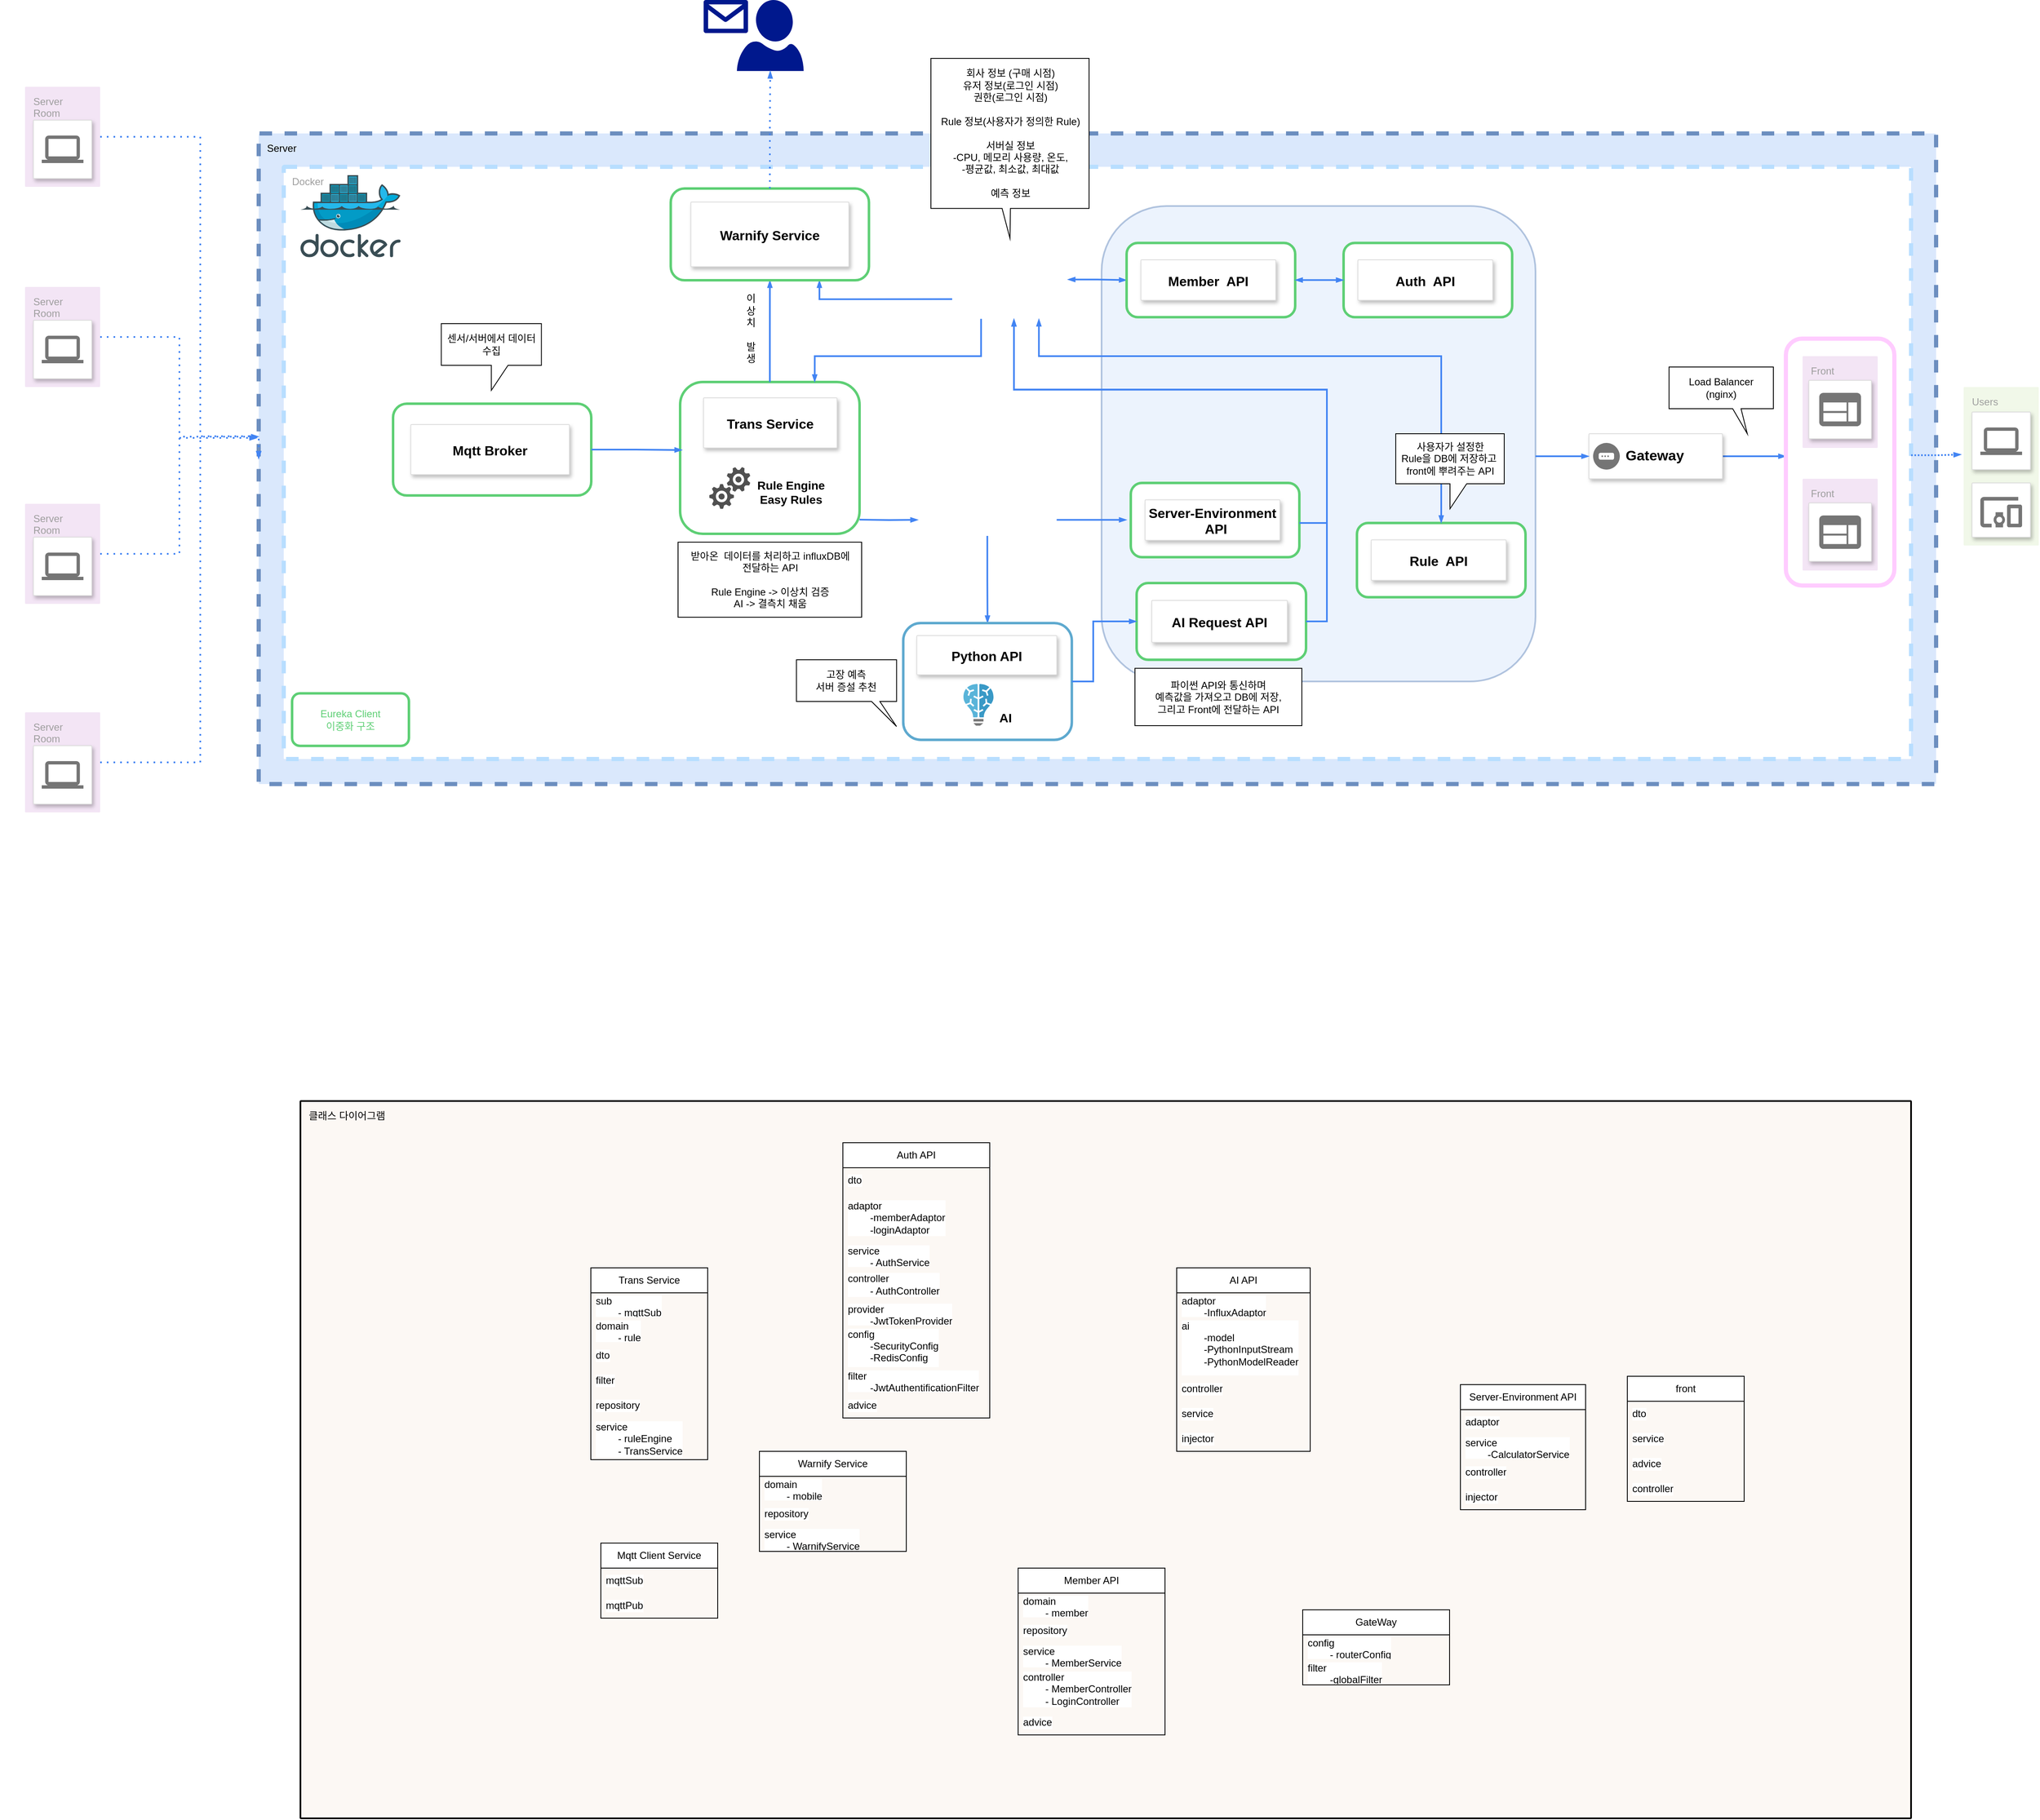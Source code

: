 <mxfile version="26.2.13">
  <diagram id="d1ab7348-05c3-a1e3-ca4d-12c340fd6b49" name="Page-1">
    <mxGraphModel dx="4033" dy="2905" grid="1" gridSize="10" guides="1" tooltips="1" connect="1" arrows="1" fold="1" page="0" pageScale="1" pageWidth="1169" pageHeight="827" background="none" math="0" shadow="0" adaptiveColors="simple">
      <root>
        <mxCell id="0" />
        <mxCell id="1" parent="0" />
        <mxCell id="696WYPcEFye4loeyr3mc-1" value="Server&lt;br&gt;&lt;div&gt;&lt;br&gt;&lt;/div&gt;" style="sketch=0;points=[[0,0,0],[0.25,0,0],[0.5,0,0],[0.75,0,0],[1,0,0],[1,0.25,0],[1,0.5,0],[1,0.75,0],[1,1,0],[0.75,1,0],[0.5,1,0],[0.25,1,0],[0,1,0],[0,0.75,0],[0,0.5,0],[0,0.25,0]];rounded=1;absoluteArcSize=1;arcSize=2;html=1;strokeColor=#6c8ebf;shadow=0;dashed=1;fontSize=12;align=left;verticalAlign=top;spacing=10;spacingTop=-4;whiteSpace=wrap;fillColor=#dae8fc;strokeWidth=5;" parent="1" vertex="1">
          <mxGeometry x="80" y="-270" width="2010" height="780" as="geometry" />
        </mxCell>
        <mxCell id="ItV2FaSNyb-uXS4h-aJt-2" value="Docker&lt;div&gt;&lt;br&gt;&lt;/div&gt;" style="sketch=0;points=[[0,0,0],[0.25,0,0],[0.5,0,0],[0.75,0,0],[1,0,0],[1,0.25,0],[1,0.5,0],[1,0.75,0],[1,1,0],[0.75,1,0],[0.5,1,0],[0.25,1,0],[0,1,0],[0,0.75,0],[0,0.5,0],[0,0.25,0]];rounded=1;absoluteArcSize=1;arcSize=2;html=1;strokeColor=light-dark(#B8DEFF,#EDEDED);gradientColor=none;shadow=0;dashed=1;fontSize=12;fontColor=#9E9E9E;align=left;verticalAlign=top;spacing=10;spacingTop=-4;whiteSpace=wrap;fillColor=default;strokeWidth=5;" parent="1" vertex="1">
          <mxGeometry x="110" y="-230" width="1950" height="710" as="geometry" />
        </mxCell>
        <mxCell id="63r2pbOIBmmk4n4JjOok-13" value="" style="rounded=1;whiteSpace=wrap;html=1;strokeColor=#5ECF75;strokeWidth=3;fontColor=#5ECF75;" parent="1" vertex="1">
          <mxGeometry x="585" y="28" width="215" height="182" as="geometry" />
        </mxCell>
        <mxCell id="SU1acnZ5uy_IHtQN52sj-89" style="edgeStyle=orthogonalEdgeStyle;shape=connector;rounded=0;orthogonalLoop=1;jettySize=auto;html=1;dashed=0;strokeColor=#4284F3;strokeWidth=2;align=center;verticalAlign=middle;fontFamily=Helvetica;fontSize=12;fontColor=#000000;labelBackgroundColor=none;startArrow=none;startFill=0;startSize=4;endArrow=blockThin;endFill=1;endSize=4;" parent="1" source="63r2pbOIBmmk4n4JjOok-13" target="63r2pbOIBmmk4n4JjOok-22" edge="1">
          <mxGeometry relative="1" as="geometry">
            <mxPoint x="688.835" y="172.6" as="sourcePoint" />
            <mxPoint x="689" y="280" as="targetPoint" />
          </mxGeometry>
        </mxCell>
        <mxCell id="SU1acnZ5uy_IHtQN52sj-56" value="" style="group" parent="1" vertex="1" connectable="0">
          <mxGeometry x="-200" y="-86" width="90" height="120" as="geometry" />
        </mxCell>
        <mxCell id="3ZfG_3-aHI2Txs_DAWEP-421" value="Server&lt;div&gt;Room&lt;/div&gt;" style="rounded=1;absoluteArcSize=1;arcSize=2;html=1;strokeColor=none;gradientColor=none;shadow=0;dashed=0;strokeColor=none;fontSize=12;fontColor=#9E9E9E;align=left;verticalAlign=top;spacing=10;spacingTop=-4;fillColor=#F3E5F5;" parent="SU1acnZ5uy_IHtQN52sj-56" vertex="1">
          <mxGeometry width="90" height="120" as="geometry" />
        </mxCell>
        <mxCell id="3ZfG_3-aHI2Txs_DAWEP-422" value="" style="strokeColor=#dddddd;fillColor=#ffffff;shadow=1;strokeWidth=1;rounded=1;absoluteArcSize=1;arcSize=2;labelPosition=center;verticalLabelPosition=middle;align=center;verticalAlign=bottom;spacingLeft=0;fontColor=#999999;fontSize=12;whiteSpace=wrap;spacingBottom=2;html=1;" parent="SU1acnZ5uy_IHtQN52sj-56" vertex="1">
          <mxGeometry x="10" y="40" width="70" height="70" as="geometry" />
        </mxCell>
        <mxCell id="3ZfG_3-aHI2Txs_DAWEP-423" value="" style="dashed=0;connectable=0;html=1;fillColor=#757575;strokeColor=none;shape=mxgraph.gcp2.laptop;part=1;" parent="3ZfG_3-aHI2Txs_DAWEP-422" vertex="1">
          <mxGeometry x="0.5" width="50" height="33" relative="1" as="geometry">
            <mxPoint x="-25" y="18.5" as="offset" />
          </mxGeometry>
        </mxCell>
        <mxCell id="63r2pbOIBmmk4n4JjOok-1" value="" style="shape=image;verticalLabelPosition=bottom;labelBackgroundColor=default;verticalAlign=top;aspect=fixed;imageAspect=0;image=https://img1.daumcdn.net/thumb/R800x0/?scode=mtistory2&amp;fname=https%3A%2F%2Fblog.kakaocdn.net%2Fdn%2FXJgiE%2FbtsHU6pj7nF%2FYIDEYiz4FnubGAS3pkNEwK%2Fimg.png;" parent="1" vertex="1">
          <mxGeometry x="-230" y="-163" width="160.33" height="74" as="geometry" />
        </mxCell>
        <mxCell id="63r2pbOIBmmk4n4JjOok-92" style="edgeStyle=orthogonalEdgeStyle;shape=connector;rounded=0;orthogonalLoop=1;jettySize=auto;html=1;dashed=0;strokeColor=#4284F3;strokeWidth=2;align=center;verticalAlign=middle;fontFamily=Helvetica;fontSize=12;fontColor=default;labelBackgroundColor=default;startSize=4;endArrow=blockThin;endFill=1;endSize=4;" parent="1" source="z7NiXECVrPjFXj3bx5df-1" edge="1">
          <mxGeometry relative="1" as="geometry">
            <mxPoint x="1910" y="117.0" as="targetPoint" />
          </mxGeometry>
        </mxCell>
        <mxCell id="z7NiXECVrPjFXj3bx5df-1" value="" style="strokeColor=#dddddd;shadow=1;strokeWidth=1;rounded=1;absoluteArcSize=1;arcSize=2;" parent="1" vertex="1">
          <mxGeometry x="1674" y="90" width="160" height="54" as="geometry" />
        </mxCell>
        <mxCell id="z7NiXECVrPjFXj3bx5df-2" value="&lt;font style=&quot;font-size: 17px;&quot;&gt;&lt;b style=&quot;&quot;&gt;Gateway&lt;/b&gt;&lt;/font&gt;" style="sketch=0;dashed=0;connectable=0;html=1;fillColor=#757575;strokeColor=none;shape=mxgraph.gcp2.gateway;part=1;labelPosition=right;verticalLabelPosition=middle;align=left;verticalAlign=middle;spacingLeft=5;fontSize=12;" parent="z7NiXECVrPjFXj3bx5df-1" vertex="1">
          <mxGeometry y="0.5" width="32" height="32" relative="1" as="geometry">
            <mxPoint x="5" y="-16" as="offset" />
          </mxGeometry>
        </mxCell>
        <mxCell id="63r2pbOIBmmk4n4JjOok-4" value="센서/서버에서 데이터 수집" style="shape=callout;whiteSpace=wrap;html=1;perimeter=calloutPerimeter;" parent="1" vertex="1">
          <mxGeometry x="298.75" y="-42" width="120" height="80" as="geometry" />
        </mxCell>
        <mxCell id="63r2pbOIBmmk4n4JjOok-7" value="" style="image;sketch=0;aspect=fixed;html=1;points=[];align=center;fontSize=12;image=img/lib/mscae/Docker.svg;" parent="1" vertex="1">
          <mxGeometry x="130" y="-220" width="120" height="98.4" as="geometry" />
        </mxCell>
        <mxCell id="63r2pbOIBmmk4n4JjOok-18" value="Trans Service" style="strokeColor=#dddddd;shadow=1;strokeWidth=1;rounded=1;absoluteArcSize=1;arcSize=2;fontSize=16;fontStyle=1" parent="1" vertex="1">
          <mxGeometry x="613" y="47" width="160" height="60" as="geometry" />
        </mxCell>
        <mxCell id="63r2pbOIBmmk4n4JjOok-20" value="" style="group" parent="1" vertex="1" connectable="0">
          <mxGeometry x="620" y="130" width="148" height="50" as="geometry" />
        </mxCell>
        <mxCell id="63r2pbOIBmmk4n4JjOok-9" value="" style="sketch=0;pointerEvents=1;shadow=0;dashed=0;html=1;strokeColor=none;labelPosition=center;verticalLabelPosition=bottom;verticalAlign=top;align=center;fillColor=#505050;shape=mxgraph.mscae.oms.services" parent="63r2pbOIBmmk4n4JjOok-20" vertex="1">
          <mxGeometry width="49" height="50" as="geometry" />
        </mxCell>
        <mxCell id="63r2pbOIBmmk4n4JjOok-15" value="&lt;font style=&quot;font-size: 14px;&quot;&gt;&lt;b style=&quot;&quot;&gt;Rule Engine&lt;/b&gt;&lt;/font&gt;&lt;div&gt;&lt;font style=&quot;font-size: 14px;&quot;&gt;&lt;b style=&quot;&quot;&gt;Easy Rules&lt;/b&gt;&lt;/font&gt;&lt;/div&gt;" style="text;html=1;align=center;verticalAlign=middle;whiteSpace=wrap;rounded=0;" parent="63r2pbOIBmmk4n4JjOok-20" vertex="1">
          <mxGeometry x="48" y="9.62" width="100" height="40.38" as="geometry" />
        </mxCell>
        <mxCell id="63r2pbOIBmmk4n4JjOok-23" value="이&lt;div&gt;상&lt;/div&gt;&lt;div&gt;치&lt;/div&gt;&lt;div&gt;&lt;br&gt;&lt;/div&gt;&lt;div&gt;발&lt;/div&gt;&lt;div&gt;생&lt;/div&gt;" style="text;html=1;align=center;verticalAlign=middle;whiteSpace=wrap;rounded=0;" parent="1" vertex="1">
          <mxGeometry x="640" y="-86" width="60" height="100" as="geometry" />
        </mxCell>
        <mxCell id="63r2pbOIBmmk4n4JjOok-29" value="" style="sketch=0;aspect=fixed;pointerEvents=1;shadow=0;dashed=0;html=1;strokeColor=none;labelPosition=center;verticalLabelPosition=bottom;verticalAlign=top;align=center;fillColor=#00188D;shape=mxgraph.azure.message2;fontFamily=Helvetica;fontSize=12;fontColor=default;labelBackgroundColor=default;" parent="1" vertex="1">
          <mxGeometry x="613" y="-430" width="53.51" height="39.6" as="geometry" />
        </mxCell>
        <mxCell id="63r2pbOIBmmk4n4JjOok-31" value="" style="sketch=0;aspect=fixed;pointerEvents=1;shadow=0;dashed=0;html=1;strokeColor=none;labelPosition=center;verticalLabelPosition=bottom;verticalAlign=top;align=center;fillColor=#00188D;shape=mxgraph.azure.user;fontFamily=Helvetica;fontSize=12;fontColor=default;labelBackgroundColor=default;" parent="1" vertex="1">
          <mxGeometry x="653" y="-430" width="80" height="85.1" as="geometry" />
        </mxCell>
        <mxCell id="63r2pbOIBmmk4n4JjOok-82" value="" style="rounded=1;whiteSpace=wrap;html=1;fontFamily=Helvetica;fontSize=12;labelBackgroundColor=default;strokeWidth=2;fillColor=#dae8fc;strokeColor=#6c8ebf;opacity=50;" parent="1" vertex="1">
          <mxGeometry x="1090" y="-183" width="520" height="570" as="geometry" />
        </mxCell>
        <mxCell id="63r2pbOIBmmk4n4JjOok-73" style="edgeStyle=orthogonalEdgeStyle;shape=connector;rounded=0;orthogonalLoop=1;jettySize=auto;html=1;exitX=1;exitY=0.5;exitDx=0;exitDy=0;dashed=0;strokeColor=#4284F3;strokeWidth=2;align=center;verticalAlign=middle;fontFamily=Helvetica;fontSize=12;fontColor=default;labelBackgroundColor=default;startSize=4;endArrow=blockThin;endFill=1;endSize=4;startArrow=blockThin;startFill=1;" parent="1" source="63r2pbOIBmmk4n4JjOok-33" target="63r2pbOIBmmk4n4JjOok-67" edge="1">
          <mxGeometry relative="1" as="geometry" />
        </mxCell>
        <mxCell id="td_Av-m55YhvbqWWsZaj-10" style="edgeStyle=orthogonalEdgeStyle;shape=connector;rounded=0;orthogonalLoop=1;jettySize=auto;html=1;entryX=0.75;entryY=1;entryDx=0;entryDy=0;dashed=0;strokeColor=#4284F3;strokeWidth=2;align=center;verticalAlign=middle;fontFamily=Helvetica;fontSize=12;fontColor=default;labelBackgroundColor=default;startSize=4;endArrow=blockThin;endFill=1;endSize=4;exitX=0;exitY=0.75;exitDx=0;exitDy=0;" parent="1" source="63r2pbOIBmmk4n4JjOok-33" target="63r2pbOIBmmk4n4JjOok-22" edge="1">
          <mxGeometry relative="1" as="geometry">
            <Array as="points">
              <mxPoint x="752" y="-71" />
            </Array>
          </mxGeometry>
        </mxCell>
        <mxCell id="td_Av-m55YhvbqWWsZaj-11" style="edgeStyle=orthogonalEdgeStyle;shape=connector;rounded=0;orthogonalLoop=1;jettySize=auto;html=1;entryX=0.75;entryY=0;entryDx=0;entryDy=0;dashed=0;strokeColor=#4284F3;strokeWidth=2;align=center;verticalAlign=middle;fontFamily=Helvetica;fontSize=12;fontColor=default;labelBackgroundColor=default;startSize=4;endArrow=blockThin;endFill=1;endSize=4;exitX=0.25;exitY=1;exitDx=0;exitDy=0;" parent="1" source="63r2pbOIBmmk4n4JjOok-33" target="63r2pbOIBmmk4n4JjOok-13" edge="1">
          <mxGeometry relative="1" as="geometry">
            <mxPoint x="890" y="-63" as="sourcePoint" />
            <Array as="points">
              <mxPoint x="946" y="-3" />
              <mxPoint x="746" y="-3" />
            </Array>
          </mxGeometry>
        </mxCell>
        <mxCell id="63r2pbOIBmmk4n4JjOok-33" value="" style="shape=image;verticalLabelPosition=bottom;labelBackgroundColor=default;verticalAlign=top;aspect=fixed;imageAspect=0;image=https://i.namu.wiki/i/vkGpBcmks1_NcJW0HUFa6jlwlM6h11B-8nxRRX4bYC703H4nLo7j4dQdRCC32gz8Q-BqRcAnQgFSXMjB8jPohg.svg;" parent="1" vertex="1">
          <mxGeometry x="911" y="-142" width="138.51" height="94.25" as="geometry" />
        </mxCell>
        <mxCell id="63r2pbOIBmmk4n4JjOok-40" value="" style="group" parent="1" vertex="1" connectable="0">
          <mxGeometry x="573.75" y="-204" width="237.5" height="110" as="geometry" />
        </mxCell>
        <mxCell id="63r2pbOIBmmk4n4JjOok-22" value="" style="rounded=1;whiteSpace=wrap;html=1;strokeColor=#5ECF75;strokeWidth=3;fontColor=#5ECF75;" parent="63r2pbOIBmmk4n4JjOok-40" vertex="1">
          <mxGeometry width="237.5" height="110" as="geometry" />
        </mxCell>
        <mxCell id="SU1acnZ5uy_IHtQN52sj-86" value="Warnify Service" style="strokeColor=#dddddd;shadow=1;strokeWidth=1;rounded=1;absoluteArcSize=1;arcSize=2;fontSize=16;fontStyle=1" parent="63r2pbOIBmmk4n4JjOok-40" vertex="1">
          <mxGeometry x="24.06" y="16.25" width="189.38" height="77.5" as="geometry" />
        </mxCell>
        <mxCell id="63r2pbOIBmmk4n4JjOok-41" value="" style="group" parent="1" vertex="1" connectable="0">
          <mxGeometry x="1125" y="149" width="202" height="89" as="geometry" />
        </mxCell>
        <mxCell id="63r2pbOIBmmk4n4JjOok-42" value="" style="rounded=1;whiteSpace=wrap;html=1;strokeColor=#5ECF75;strokeWidth=3;fontColor=#5ECF75;" parent="63r2pbOIBmmk4n4JjOok-41" vertex="1">
          <mxGeometry width="202" height="89" as="geometry" />
        </mxCell>
        <mxCell id="63r2pbOIBmmk4n4JjOok-43" value="Server-Environment&#xa;  API" style="strokeColor=#dddddd;shadow=1;strokeWidth=1;rounded=1;absoluteArcSize=1;arcSize=2;fontSize=16;fontStyle=1" parent="63r2pbOIBmmk4n4JjOok-41" vertex="1">
          <mxGeometry x="17.156" y="20.227" width="161.6" height="48.545" as="geometry" />
        </mxCell>
        <mxCell id="63r2pbOIBmmk4n4JjOok-46" value="" style="group" parent="1" vertex="1" connectable="0">
          <mxGeometry x="1132" y="269" width="203" height="92" as="geometry" />
        </mxCell>
        <mxCell id="63r2pbOIBmmk4n4JjOok-47" value="" style="rounded=1;whiteSpace=wrap;html=1;strokeColor=#5ECF75;strokeWidth=3;fontColor=#5ECF75;" parent="63r2pbOIBmmk4n4JjOok-46" vertex="1">
          <mxGeometry width="203" height="92" as="geometry" />
        </mxCell>
        <mxCell id="63r2pbOIBmmk4n4JjOok-48" value="AI Request API" style="strokeColor=#dddddd;shadow=1;strokeWidth=1;rounded=1;absoluteArcSize=1;arcSize=2;fontSize=16;fontStyle=1" parent="63r2pbOIBmmk4n4JjOok-46" vertex="1">
          <mxGeometry x="18.163" y="20.909" width="162.4" height="50.182" as="geometry" />
        </mxCell>
        <mxCell id="63r2pbOIBmmk4n4JjOok-66" value="" style="group" parent="1" vertex="1" connectable="0">
          <mxGeometry x="1120" y="-138.75" width="775" height="578.75" as="geometry" />
        </mxCell>
        <mxCell id="63r2pbOIBmmk4n4JjOok-67" value="" style="rounded=1;whiteSpace=wrap;html=1;strokeColor=#5ECF75;strokeWidth=3;fontColor=#5ECF75;" parent="63r2pbOIBmmk4n4JjOok-66" vertex="1">
          <mxGeometry width="202" height="89" as="geometry" />
        </mxCell>
        <mxCell id="63r2pbOIBmmk4n4JjOok-68" value="Member  API" style="strokeColor=#dddddd;shadow=1;strokeWidth=1;rounded=1;absoluteArcSize=1;arcSize=2;fontSize=16;fontStyle=1" parent="63r2pbOIBmmk4n4JjOok-66" vertex="1">
          <mxGeometry x="17.156" y="20.227" width="161.6" height="48.545" as="geometry" />
        </mxCell>
        <mxCell id="EkzP0QfGhUGIamZ0Ms36-2" value="" style="edgeStyle=orthogonalEdgeStyle;fontSize=12;html=1;endArrow=blockThin;endFill=1;rounded=0;strokeWidth=2;endSize=4;startSize=4;dashed=0;strokeColor=#4284F3;" parent="63r2pbOIBmmk4n4JjOok-66" edge="1">
          <mxGeometry width="100" relative="1" as="geometry">
            <mxPoint x="207" y="335.75" as="sourcePoint" />
            <mxPoint x="-135" y="91" as="targetPoint" />
            <Array as="points">
              <mxPoint x="240" y="336" />
              <mxPoint x="240" y="176" />
              <mxPoint x="-135" y="176" />
            </Array>
          </mxGeometry>
        </mxCell>
        <mxCell id="jK0Kwi4PwTxDkXQlB5lv-21" value="파이썬 API와 통신하며&lt;div&gt;예측값을 가져오고 DB에 저장,&lt;/div&gt;&lt;div&gt;그리고 Front에 전달하는 API&lt;/div&gt;" style="rounded=0;whiteSpace=wrap;html=1;fontFamily=Helvetica;fontSize=12;fontColor=default;labelBackgroundColor=default;" vertex="1" parent="63r2pbOIBmmk4n4JjOok-66">
          <mxGeometry x="10" y="510" width="200" height="68.75" as="geometry" />
        </mxCell>
        <mxCell id="63r2pbOIBmmk4n4JjOok-69" value="" style="group" parent="1" vertex="1" connectable="0">
          <mxGeometry x="1380" y="-138.75" width="202" height="89" as="geometry" />
        </mxCell>
        <mxCell id="63r2pbOIBmmk4n4JjOok-70" value="" style="rounded=1;whiteSpace=wrap;html=1;strokeColor=#5ECF75;strokeWidth=3;fontColor=#5ECF75;" parent="63r2pbOIBmmk4n4JjOok-69" vertex="1">
          <mxGeometry width="202" height="89" as="geometry" />
        </mxCell>
        <mxCell id="63r2pbOIBmmk4n4JjOok-71" value="Auth  API" style="strokeColor=#dddddd;shadow=1;strokeWidth=1;rounded=1;absoluteArcSize=1;arcSize=2;fontSize=16;fontStyle=1" parent="63r2pbOIBmmk4n4JjOok-69" vertex="1">
          <mxGeometry x="17.156" y="20.227" width="161.6" height="48.545" as="geometry" />
        </mxCell>
        <mxCell id="63r2pbOIBmmk4n4JjOok-74" style="edgeStyle=orthogonalEdgeStyle;shape=connector;rounded=0;orthogonalLoop=1;jettySize=auto;html=1;exitX=1;exitY=0.5;exitDx=0;exitDy=0;entryX=0;entryY=0.5;entryDx=0;entryDy=0;dashed=0;strokeColor=#4284F3;strokeWidth=2;align=center;verticalAlign=middle;fontFamily=Helvetica;fontSize=12;fontColor=default;labelBackgroundColor=default;startSize=4;endArrow=blockThin;endFill=1;endSize=4;startArrow=blockThin;startFill=1;" parent="1" source="63r2pbOIBmmk4n4JjOok-67" target="63r2pbOIBmmk4n4JjOok-70" edge="1">
          <mxGeometry relative="1" as="geometry" />
        </mxCell>
        <mxCell id="63r2pbOIBmmk4n4JjOok-81" value="" style="group" parent="1" vertex="1" connectable="0">
          <mxGeometry x="2123.03" y="34" width="90" height="190" as="geometry" />
        </mxCell>
        <mxCell id="3ZfG_3-aHI2Txs_DAWEP-417" value="Users" style="rounded=1;absoluteArcSize=1;arcSize=2;html=1;strokeColor=none;gradientColor=none;shadow=0;dashed=0;strokeColor=none;fontSize=12;fontColor=#9E9E9E;align=left;verticalAlign=top;spacing=10;spacingTop=-4;fillColor=#F1F8E9;" parent="63r2pbOIBmmk4n4JjOok-81" vertex="1">
          <mxGeometry width="90" height="190" as="geometry" />
        </mxCell>
        <mxCell id="3ZfG_3-aHI2Txs_DAWEP-447" value="" style="strokeColor=#dddddd;fillColor=#ffffff;shadow=1;strokeWidth=1;rounded=1;absoluteArcSize=1;arcSize=2;labelPosition=center;verticalLabelPosition=middle;align=center;verticalAlign=bottom;spacingLeft=0;fontColor=#999999;fontSize=12;whiteSpace=wrap;spacingBottom=2;html=1;" parent="63r2pbOIBmmk4n4JjOok-81" vertex="1">
          <mxGeometry x="10" y="30" width="70" height="69" as="geometry" />
        </mxCell>
        <mxCell id="3ZfG_3-aHI2Txs_DAWEP-448" value="" style="dashed=0;connectable=0;html=1;fillColor=#757575;strokeColor=none;shape=mxgraph.gcp2.laptop;part=1;" parent="3ZfG_3-aHI2Txs_DAWEP-447" vertex="1">
          <mxGeometry x="0.5" width="50" height="33" relative="1" as="geometry">
            <mxPoint x="-25" y="18.5" as="offset" />
          </mxGeometry>
        </mxCell>
        <mxCell id="3ZfG_3-aHI2Txs_DAWEP-450" value="" style="strokeColor=#dddddd;fillColor=#ffffff;shadow=1;strokeWidth=1;rounded=1;absoluteArcSize=1;arcSize=2;labelPosition=center;verticalLabelPosition=middle;align=center;verticalAlign=bottom;spacingLeft=0;fontColor=#999999;fontSize=12;whiteSpace=wrap;spacingBottom=2;html=1;" parent="63r2pbOIBmmk4n4JjOok-81" vertex="1">
          <mxGeometry x="10" y="115" width="70" height="65" as="geometry" />
        </mxCell>
        <mxCell id="3ZfG_3-aHI2Txs_DAWEP-451" value="" style="dashed=0;connectable=0;html=1;fillColor=#757575;strokeColor=none;shape=mxgraph.gcp2.mobile_devices;part=1;" parent="3ZfG_3-aHI2Txs_DAWEP-450" vertex="1">
          <mxGeometry x="0.5" width="50" height="36.5" relative="1" as="geometry">
            <mxPoint x="-25" y="16.75" as="offset" />
          </mxGeometry>
        </mxCell>
        <mxCell id="63r2pbOIBmmk4n4JjOok-91" style="edgeStyle=orthogonalEdgeStyle;shape=connector;rounded=0;orthogonalLoop=1;jettySize=auto;html=1;dashed=0;strokeColor=#4284F3;strokeWidth=2;align=center;verticalAlign=middle;fontFamily=Helvetica;fontSize=12;fontColor=default;labelBackgroundColor=default;startSize=4;endArrow=none;endFill=1;endSize=4;startArrow=blockThin;startFill=1;" parent="1" source="z7NiXECVrPjFXj3bx5df-1" edge="1">
          <mxGeometry relative="1" as="geometry">
            <mxPoint x="1610" y="117" as="targetPoint" />
          </mxGeometry>
        </mxCell>
        <mxCell id="63r2pbOIBmmk4n4JjOok-94" style="edgeStyle=orthogonalEdgeStyle;shape=connector;rounded=0;orthogonalLoop=1;jettySize=auto;html=1;entryX=-0.034;entryY=0.426;entryDx=0;entryDy=0;entryPerimeter=0;dashed=1;strokeColor=#4284F3;strokeWidth=2;align=center;verticalAlign=middle;fontFamily=Helvetica;fontSize=12;fontColor=default;labelBackgroundColor=default;startSize=4;endArrow=blockThin;endFill=1;endSize=4;dashPattern=1 1;exitX=1;exitY=0.487;exitDx=0;exitDy=0;exitPerimeter=0;" parent="1" source="ItV2FaSNyb-uXS4h-aJt-2" target="3ZfG_3-aHI2Txs_DAWEP-417" edge="1">
          <mxGeometry relative="1" as="geometry">
            <mxPoint x="2062" y="115" as="sourcePoint" />
          </mxGeometry>
        </mxCell>
        <mxCell id="EkzP0QfGhUGIamZ0Ms36-5" value="" style="edgeStyle=orthogonalEdgeStyle;fontSize=12;html=1;endArrow=blockThin;endFill=1;rounded=0;strokeWidth=2;endSize=4;startSize=4;dashed=0;strokeColor=#4284F3;exitX=1;exitY=0.5;exitDx=0;exitDy=0;entryX=0.536;entryY=1.002;entryDx=0;entryDy=0;entryPerimeter=0;" parent="1" source="63r2pbOIBmmk4n4JjOok-47" target="63r2pbOIBmmk4n4JjOok-33" edge="1">
          <mxGeometry width="100" relative="1" as="geometry">
            <mxPoint x="1332" y="207" as="sourcePoint" />
            <mxPoint x="990" y="-37.75" as="targetPoint" />
            <Array as="points">
              <mxPoint x="1360" y="315" />
              <mxPoint x="1360" y="37" />
              <mxPoint x="985" y="37" />
              <mxPoint x="985" y="-48" />
            </Array>
          </mxGeometry>
        </mxCell>
        <mxCell id="696WYPcEFye4loeyr3mc-3" value="" style="group" parent="1" vertex="1" connectable="0">
          <mxGeometry x="-200" y="174" width="90" height="120" as="geometry" />
        </mxCell>
        <mxCell id="696WYPcEFye4loeyr3mc-4" value="Server&lt;div&gt;Room&lt;/div&gt;" style="rounded=1;absoluteArcSize=1;arcSize=2;html=1;strokeColor=none;gradientColor=none;shadow=0;dashed=0;strokeColor=none;fontSize=12;fontColor=#9E9E9E;align=left;verticalAlign=top;spacing=10;spacingTop=-4;fillColor=#F3E5F5;" parent="696WYPcEFye4loeyr3mc-3" vertex="1">
          <mxGeometry width="90" height="120" as="geometry" />
        </mxCell>
        <mxCell id="696WYPcEFye4loeyr3mc-5" value="" style="strokeColor=#dddddd;fillColor=#ffffff;shadow=1;strokeWidth=1;rounded=1;absoluteArcSize=1;arcSize=2;labelPosition=center;verticalLabelPosition=middle;align=center;verticalAlign=bottom;spacingLeft=0;fontColor=#999999;fontSize=12;whiteSpace=wrap;spacingBottom=2;html=1;" parent="696WYPcEFye4loeyr3mc-3" vertex="1">
          <mxGeometry x="10" y="40" width="70" height="70" as="geometry" />
        </mxCell>
        <mxCell id="696WYPcEFye4loeyr3mc-6" value="" style="dashed=0;connectable=0;html=1;fillColor=#757575;strokeColor=none;shape=mxgraph.gcp2.laptop;part=1;" parent="696WYPcEFye4loeyr3mc-5" vertex="1">
          <mxGeometry x="0.5" width="50" height="33" relative="1" as="geometry">
            <mxPoint x="-25" y="18.5" as="offset" />
          </mxGeometry>
        </mxCell>
        <mxCell id="696WYPcEFye4loeyr3mc-7" value="" style="shape=image;verticalLabelPosition=bottom;labelBackgroundColor=default;verticalAlign=top;aspect=fixed;imageAspect=0;image=https://img1.daumcdn.net/thumb/R800x0/?scode=mtistory2&amp;fname=https%3A%2F%2Fblog.kakaocdn.net%2Fdn%2FXJgiE%2FbtsHU6pj7nF%2FYIDEYiz4FnubGAS3pkNEwK%2Fimg.png;" parent="1" vertex="1">
          <mxGeometry x="-230" y="97" width="160.33" height="74" as="geometry" />
        </mxCell>
        <mxCell id="696WYPcEFye4loeyr3mc-8" value="" style="group" parent="1" vertex="1" connectable="0">
          <mxGeometry x="-200" y="-326" width="90" height="120" as="geometry" />
        </mxCell>
        <mxCell id="696WYPcEFye4loeyr3mc-9" value="Server&lt;div&gt;Room&lt;/div&gt;" style="rounded=1;absoluteArcSize=1;arcSize=2;html=1;strokeColor=none;gradientColor=none;shadow=0;dashed=0;strokeColor=none;fontSize=12;fontColor=#9E9E9E;align=left;verticalAlign=top;spacing=10;spacingTop=-4;fillColor=#F3E5F5;" parent="696WYPcEFye4loeyr3mc-8" vertex="1">
          <mxGeometry width="90" height="120" as="geometry" />
        </mxCell>
        <mxCell id="696WYPcEFye4loeyr3mc-10" value="" style="strokeColor=#dddddd;fillColor=#ffffff;shadow=1;strokeWidth=1;rounded=1;absoluteArcSize=1;arcSize=2;labelPosition=center;verticalLabelPosition=middle;align=center;verticalAlign=bottom;spacingLeft=0;fontColor=#999999;fontSize=12;whiteSpace=wrap;spacingBottom=2;html=1;" parent="696WYPcEFye4loeyr3mc-8" vertex="1">
          <mxGeometry x="10" y="40" width="70" height="70" as="geometry" />
        </mxCell>
        <mxCell id="696WYPcEFye4loeyr3mc-11" value="" style="dashed=0;connectable=0;html=1;fillColor=#757575;strokeColor=none;shape=mxgraph.gcp2.laptop;part=1;" parent="696WYPcEFye4loeyr3mc-10" vertex="1">
          <mxGeometry x="0.5" width="50" height="33" relative="1" as="geometry">
            <mxPoint x="-25" y="18.5" as="offset" />
          </mxGeometry>
        </mxCell>
        <mxCell id="696WYPcEFye4loeyr3mc-12" value="" style="shape=image;verticalLabelPosition=bottom;labelBackgroundColor=default;verticalAlign=top;aspect=fixed;imageAspect=0;image=https://img1.daumcdn.net/thumb/R800x0/?scode=mtistory2&amp;fname=https%3A%2F%2Fblog.kakaocdn.net%2Fdn%2FXJgiE%2FbtsHU6pj7nF%2FYIDEYiz4FnubGAS3pkNEwK%2Fimg.png;" parent="1" vertex="1">
          <mxGeometry x="-230" y="-403" width="160.33" height="74" as="geometry" />
        </mxCell>
        <mxCell id="696WYPcEFye4loeyr3mc-13" value="" style="group" parent="1" vertex="1" connectable="0">
          <mxGeometry x="-200" y="424" width="90" height="120" as="geometry" />
        </mxCell>
        <mxCell id="696WYPcEFye4loeyr3mc-14" value="Server&lt;div&gt;Room&lt;/div&gt;" style="rounded=1;absoluteArcSize=1;arcSize=2;html=1;strokeColor=none;gradientColor=none;shadow=0;dashed=0;strokeColor=none;fontSize=12;fontColor=#9E9E9E;align=left;verticalAlign=top;spacing=10;spacingTop=-4;fillColor=#F3E5F5;" parent="696WYPcEFye4loeyr3mc-13" vertex="1">
          <mxGeometry width="90" height="120" as="geometry" />
        </mxCell>
        <mxCell id="696WYPcEFye4loeyr3mc-15" value="" style="strokeColor=#dddddd;fillColor=#ffffff;shadow=1;strokeWidth=1;rounded=1;absoluteArcSize=1;arcSize=2;labelPosition=center;verticalLabelPosition=middle;align=center;verticalAlign=bottom;spacingLeft=0;fontColor=#999999;fontSize=12;whiteSpace=wrap;spacingBottom=2;html=1;" parent="696WYPcEFye4loeyr3mc-13" vertex="1">
          <mxGeometry x="10" y="40" width="70" height="70" as="geometry" />
        </mxCell>
        <mxCell id="696WYPcEFye4loeyr3mc-16" value="" style="dashed=0;connectable=0;html=1;fillColor=#757575;strokeColor=none;shape=mxgraph.gcp2.laptop;part=1;" parent="696WYPcEFye4loeyr3mc-15" vertex="1">
          <mxGeometry x="0.5" width="50" height="33" relative="1" as="geometry">
            <mxPoint x="-25" y="18.5" as="offset" />
          </mxGeometry>
        </mxCell>
        <mxCell id="696WYPcEFye4loeyr3mc-17" value="" style="shape=image;verticalLabelPosition=bottom;labelBackgroundColor=default;verticalAlign=top;aspect=fixed;imageAspect=0;image=https://img1.daumcdn.net/thumb/R800x0/?scode=mtistory2&amp;fname=https%3A%2F%2Fblog.kakaocdn.net%2Fdn%2FXJgiE%2FbtsHU6pj7nF%2FYIDEYiz4FnubGAS3pkNEwK%2Fimg.png;" parent="1" vertex="1">
          <mxGeometry x="-230" y="347" width="160.33" height="74" as="geometry" />
        </mxCell>
        <mxCell id="696WYPcEFye4loeyr3mc-19" value="" style="edgeStyle=orthogonalEdgeStyle;fontSize=12;html=1;endArrow=blockThin;endFill=1;rounded=0;strokeWidth=2;endSize=4;startSize=4;dashed=1;dashPattern=1 3;strokeColor=#4284F3;entryX=0;entryY=0.5;entryDx=0;entryDy=0;entryPerimeter=0;" parent="1" source="696WYPcEFye4loeyr3mc-9" target="696WYPcEFye4loeyr3mc-1" edge="1">
          <mxGeometry width="100" relative="1" as="geometry">
            <mxPoint x="-80" y="-233" as="sourcePoint" />
            <mxPoint x="60" y="-43" as="targetPoint" />
            <Array as="points">
              <mxPoint x="10" y="-266" />
              <mxPoint x="10" y="93" />
            </Array>
          </mxGeometry>
        </mxCell>
        <mxCell id="696WYPcEFye4loeyr3mc-20" value="" style="edgeStyle=orthogonalEdgeStyle;fontSize=12;html=1;endArrow=blockThin;endFill=1;rounded=0;strokeWidth=2;endSize=4;startSize=4;dashed=1;dashPattern=1 3;strokeColor=#4284F3;entryX=-0.001;entryY=0.468;entryDx=0;entryDy=0;entryPerimeter=0;" parent="1" source="3ZfG_3-aHI2Txs_DAWEP-421" target="696WYPcEFye4loeyr3mc-1" edge="1">
          <mxGeometry width="100" relative="1" as="geometry">
            <mxPoint x="-110" y="-13" as="sourcePoint" />
            <mxPoint x="-10" y="-13" as="targetPoint" />
          </mxGeometry>
        </mxCell>
        <mxCell id="696WYPcEFye4loeyr3mc-21" value="" style="group" parent="1" vertex="1" connectable="0">
          <mxGeometry x="241" y="54" width="237.5" height="110" as="geometry" />
        </mxCell>
        <mxCell id="696WYPcEFye4loeyr3mc-23" value="" style="rounded=1;whiteSpace=wrap;html=1;strokeColor=#5ECF75;strokeWidth=3;fontColor=#5ECF75;" parent="696WYPcEFye4loeyr3mc-21" vertex="1">
          <mxGeometry width="237.5" height="110" as="geometry" />
        </mxCell>
        <mxCell id="696WYPcEFye4loeyr3mc-24" value="Mqtt Broker" style="strokeColor=#dddddd;shadow=1;strokeWidth=1;rounded=1;absoluteArcSize=1;arcSize=2;fontSize=16;fontStyle=1" parent="696WYPcEFye4loeyr3mc-21" vertex="1">
          <mxGeometry x="21.25" y="25" width="190" height="60" as="geometry" />
        </mxCell>
        <mxCell id="696WYPcEFye4loeyr3mc-25" value="" style="edgeStyle=orthogonalEdgeStyle;fontSize=12;html=1;endArrow=blockThin;endFill=1;rounded=0;strokeWidth=2;endSize=4;startSize=4;dashed=1;dashPattern=1 3;strokeColor=#4284F3;entryX=0;entryY=0.466;entryDx=0;entryDy=0;entryPerimeter=0;" parent="1" source="696WYPcEFye4loeyr3mc-4" target="696WYPcEFye4loeyr3mc-1" edge="1">
          <mxGeometry width="100" relative="1" as="geometry">
            <mxPoint x="90" y="-183" as="sourcePoint" />
            <mxPoint x="-10" y="234" as="targetPoint" />
          </mxGeometry>
        </mxCell>
        <mxCell id="696WYPcEFye4loeyr3mc-26" value="" style="edgeStyle=orthogonalEdgeStyle;fontSize=12;html=1;endArrow=blockThin;endFill=1;rounded=0;strokeWidth=2;endSize=4;startSize=4;dashed=1;dashPattern=1 3;strokeColor=#4284F3;exitX=1;exitY=0.5;exitDx=0;exitDy=0;entryX=0;entryY=0.5;entryDx=0;entryDy=0;entryPerimeter=0;" parent="1" source="696WYPcEFye4loeyr3mc-14" target="696WYPcEFye4loeyr3mc-1" edge="1">
          <mxGeometry width="100" relative="1" as="geometry">
            <mxPoint x="30" y="377" as="sourcePoint" />
            <mxPoint x="130" y="377" as="targetPoint" />
            <Array as="points">
              <mxPoint x="10" y="484" />
              <mxPoint x="10" y="93" />
            </Array>
          </mxGeometry>
        </mxCell>
        <mxCell id="xlVXfTJa2QTuitpOCOCA-1" value="클래스 다이어그램" style="sketch=0;points=[[0,0,0],[0.25,0,0],[0.5,0,0],[0.75,0,0],[1,0,0],[1,0.25,0],[1,0.5,0],[1,0.75,0],[1,1,0],[0.75,1,0],[0.5,1,0],[0.25,1,0],[0,1,0],[0,0.75,0],[0,0.5,0],[0,0.25,0]];rounded=1;absoluteArcSize=1;arcSize=2;html=1;strokeColor=default;shadow=0;fontSize=12;align=left;verticalAlign=top;spacing=10;spacingTop=-4;whiteSpace=wrap;fillColor=#FCF8F4;strokeWidth=2;" parent="1" vertex="1">
          <mxGeometry x="130" y="890" width="1930" height="860" as="geometry" />
        </mxCell>
        <mxCell id="td_Av-m55YhvbqWWsZaj-1" value="" style="group" parent="1" vertex="1" connectable="0">
          <mxGeometry x="1396" y="197" width="202" height="89" as="geometry" />
        </mxCell>
        <mxCell id="td_Av-m55YhvbqWWsZaj-2" value="" style="rounded=1;whiteSpace=wrap;html=1;strokeColor=#5ECF75;strokeWidth=3;fontColor=#5ECF75;" parent="td_Av-m55YhvbqWWsZaj-1" vertex="1">
          <mxGeometry width="202" height="89" as="geometry" />
        </mxCell>
        <mxCell id="td_Av-m55YhvbqWWsZaj-3" value="Rule  API" style="strokeColor=#dddddd;shadow=1;strokeWidth=1;rounded=1;absoluteArcSize=1;arcSize=2;fontSize=16;fontStyle=1" parent="td_Av-m55YhvbqWWsZaj-1" vertex="1">
          <mxGeometry x="17.156" y="20.227" width="161.6" height="48.545" as="geometry" />
        </mxCell>
        <mxCell id="td_Av-m55YhvbqWWsZaj-4" value="" style="edgeStyle=orthogonalEdgeStyle;fontSize=12;html=1;endArrow=blockThin;endFill=1;rounded=0;strokeWidth=2;endSize=4;startSize=4;dashed=0;strokeColor=#4284F3;exitX=0.5;exitY=0;exitDx=0;exitDy=0;entryX=0.75;entryY=1;entryDx=0;entryDy=0;startArrow=blockThin;startFill=1;" parent="1" source="td_Av-m55YhvbqWWsZaj-2" target="63r2pbOIBmmk4n4JjOok-33" edge="1">
          <mxGeometry width="100" relative="1" as="geometry">
            <mxPoint x="1431" y="95.6" as="sourcePoint" />
            <mxPoint x="1531" y="95.6" as="targetPoint" />
            <Array as="points">
              <mxPoint x="1497" y="-3" />
              <mxPoint x="1015" y="-3" />
            </Array>
          </mxGeometry>
        </mxCell>
        <mxCell id="td_Av-m55YhvbqWWsZaj-5" value="사용자가 설정한&lt;div&gt;Rule을 DB에 저장하고&amp;nbsp;&lt;/div&gt;&lt;div&gt;front에 뿌려주는 API&lt;/div&gt;" style="shape=callout;whiteSpace=wrap;html=1;perimeter=calloutPerimeter;" parent="1" vertex="1">
          <mxGeometry x="1442.5" y="90" width="130" height="90" as="geometry" />
        </mxCell>
        <mxCell id="td_Av-m55YhvbqWWsZaj-6" value="" style="edgeStyle=orthogonalEdgeStyle;fontSize=12;html=1;endArrow=blockThin;endFill=1;rounded=0;strokeWidth=2;endSize=4;startSize=4;dashed=0;strokeColor=#4284F3;" parent="1" target="td_Av-m55YhvbqWWsZaj-96" edge="1">
          <mxGeometry width="100" relative="1" as="geometry">
            <mxPoint x="800" y="193" as="sourcePoint" />
            <mxPoint x="901" y="92" as="targetPoint" />
          </mxGeometry>
        </mxCell>
        <mxCell id="td_Av-m55YhvbqWWsZaj-7" value="" style="edgeStyle=orthogonalEdgeStyle;fontSize=12;html=1;endArrow=blockThin;endFill=1;rounded=0;strokeWidth=2;endSize=4;startSize=4;dashed=1;dashPattern=1 3;strokeColor=#4284F3;entryX=0.5;entryY=1;entryDx=0;entryDy=0;entryPerimeter=0;exitX=0.5;exitY=0;exitDx=0;exitDy=0;" parent="1" source="63r2pbOIBmmk4n4JjOok-22" target="63r2pbOIBmmk4n4JjOok-31" edge="1">
          <mxGeometry width="100" relative="1" as="geometry">
            <mxPoint x="650" y="-293" as="sourcePoint" />
            <mxPoint x="750" y="-293" as="targetPoint" />
          </mxGeometry>
        </mxCell>
        <mxCell id="td_Av-m55YhvbqWWsZaj-8" value="받아온&amp;nbsp;&amp;nbsp;&lt;span style=&quot;color: light-dark(rgb(0, 0, 0), rgb(255, 255, 255)); background-color: transparent;&quot;&gt;데이터를&amp;nbsp;&lt;/span&gt;&lt;span style=&quot;color: light-dark(rgb(0, 0, 0), rgb(255, 255, 255)); background-color: transparent;&quot;&gt;처리하고 influxDB에&lt;/span&gt;&lt;div&gt;전달하는 API&lt;br&gt;&lt;div&gt;&lt;br&gt;&lt;div&gt;Rule Engine -&amp;gt; 이상치 검증&lt;/div&gt;&lt;/div&gt;&lt;div&gt;AI -&amp;gt; 결측치 채움&lt;/div&gt;&lt;/div&gt;" style="rounded=0;whiteSpace=wrap;html=1;strokeWidth=1;" parent="1" vertex="1">
          <mxGeometry x="582.5" y="220" width="220" height="90" as="geometry" />
        </mxCell>
        <mxCell id="td_Av-m55YhvbqWWsZaj-30" value="Warnify Service" style="swimlane;fontStyle=0;childLayout=stackLayout;horizontal=1;startSize=30;horizontalStack=0;resizeParent=1;resizeParentMax=0;resizeLast=0;collapsible=1;marginBottom=0;whiteSpace=wrap;html=1;fontFamily=Helvetica;fontSize=12;fontColor=default;labelBackgroundColor=default;" parent="1" vertex="1">
          <mxGeometry x="680" y="1310" width="176" height="120" as="geometry">
            <mxRectangle x="694" y="1390" width="120" height="30" as="alternateBounds" />
          </mxGeometry>
        </mxCell>
        <mxCell id="td_Av-m55YhvbqWWsZaj-31" value="domain&amp;nbsp;&lt;div&gt;&lt;span style=&quot;white-space: pre;&quot;&gt;&#x9;&lt;/span&gt;- mobile&lt;/div&gt;" style="text;strokeColor=none;fillColor=none;align=left;verticalAlign=middle;spacingLeft=4;spacingRight=4;overflow=hidden;points=[[0,0.5],[1,0.5]];portConstraint=eastwest;rotatable=0;whiteSpace=wrap;html=1;fontFamily=Helvetica;fontSize=12;fontColor=default;labelBackgroundColor=default;" parent="td_Av-m55YhvbqWWsZaj-30" vertex="1">
          <mxGeometry y="30" width="176" height="30" as="geometry" />
        </mxCell>
        <mxCell id="td_Av-m55YhvbqWWsZaj-32" value="repository" style="text;strokeColor=none;fillColor=none;align=left;verticalAlign=middle;spacingLeft=4;spacingRight=4;overflow=hidden;points=[[0,0.5],[1,0.5]];portConstraint=eastwest;rotatable=0;whiteSpace=wrap;html=1;fontFamily=Helvetica;fontSize=12;fontColor=default;labelBackgroundColor=default;" parent="td_Av-m55YhvbqWWsZaj-30" vertex="1">
          <mxGeometry y="60" width="176" height="30" as="geometry" />
        </mxCell>
        <mxCell id="td_Av-m55YhvbqWWsZaj-39" value="service&amp;nbsp;&lt;div&gt;&lt;span style=&quot;white-space: pre;&quot;&gt;&#x9;&lt;/span&gt;- WarnifyService&lt;/div&gt;" style="text;strokeColor=none;fillColor=none;align=left;verticalAlign=middle;spacingLeft=4;spacingRight=4;overflow=hidden;points=[[0,0.5],[1,0.5]];portConstraint=eastwest;rotatable=0;whiteSpace=wrap;html=1;fontFamily=Helvetica;fontSize=12;fontColor=default;labelBackgroundColor=default;" parent="td_Av-m55YhvbqWWsZaj-30" vertex="1">
          <mxGeometry y="90" width="176" height="30" as="geometry" />
        </mxCell>
        <mxCell id="td_Av-m55YhvbqWWsZaj-40" value="Member API" style="swimlane;fontStyle=0;childLayout=stackLayout;horizontal=1;startSize=30;horizontalStack=0;resizeParent=1;resizeParentMax=0;resizeLast=0;collapsible=1;marginBottom=0;whiteSpace=wrap;html=1;fontFamily=Helvetica;fontSize=12;fontColor=default;labelBackgroundColor=default;" parent="1" vertex="1">
          <mxGeometry x="990" y="1450" width="176" height="200" as="geometry">
            <mxRectangle x="694" y="1390" width="120" height="30" as="alternateBounds" />
          </mxGeometry>
        </mxCell>
        <mxCell id="td_Av-m55YhvbqWWsZaj-41" value="domain&amp;nbsp;&lt;div&gt;&lt;span style=&quot;white-space: pre;&quot;&gt;&#x9;&lt;/span&gt;- member&lt;/div&gt;" style="text;strokeColor=none;fillColor=none;align=left;verticalAlign=middle;spacingLeft=4;spacingRight=4;overflow=hidden;points=[[0,0.5],[1,0.5]];portConstraint=eastwest;rotatable=0;whiteSpace=wrap;html=1;fontFamily=Helvetica;fontSize=12;fontColor=default;labelBackgroundColor=default;" parent="td_Av-m55YhvbqWWsZaj-40" vertex="1">
          <mxGeometry y="30" width="176" height="30" as="geometry" />
        </mxCell>
        <mxCell id="td_Av-m55YhvbqWWsZaj-42" value="repository" style="text;strokeColor=none;fillColor=none;align=left;verticalAlign=middle;spacingLeft=4;spacingRight=4;overflow=hidden;points=[[0,0.5],[1,0.5]];portConstraint=eastwest;rotatable=0;whiteSpace=wrap;html=1;fontFamily=Helvetica;fontSize=12;fontColor=default;labelBackgroundColor=default;" parent="td_Av-m55YhvbqWWsZaj-40" vertex="1">
          <mxGeometry y="60" width="176" height="30" as="geometry" />
        </mxCell>
        <mxCell id="td_Av-m55YhvbqWWsZaj-43" value="service&amp;nbsp;&lt;div&gt;&lt;span style=&quot;white-space: pre;&quot;&gt;&#x9;&lt;/span&gt;- MemberService&lt;/div&gt;" style="text;strokeColor=none;fillColor=none;align=left;verticalAlign=middle;spacingLeft=4;spacingRight=4;overflow=hidden;points=[[0,0.5],[1,0.5]];portConstraint=eastwest;rotatable=0;whiteSpace=wrap;html=1;fontFamily=Helvetica;fontSize=12;fontColor=default;labelBackgroundColor=default;" parent="td_Av-m55YhvbqWWsZaj-40" vertex="1">
          <mxGeometry y="90" width="176" height="30" as="geometry" />
        </mxCell>
        <mxCell id="td_Av-m55YhvbqWWsZaj-44" value="controller&amp;nbsp;&lt;div&gt;&lt;span style=&quot;white-space: pre;&quot;&gt;&#x9;&lt;/span&gt;- MemberController&lt;/div&gt;&lt;div&gt;&lt;span style=&quot;white-space: pre;&quot;&gt;&#x9;&lt;/span&gt;- LoginController&lt;/div&gt;" style="text;strokeColor=none;fillColor=none;align=left;verticalAlign=middle;spacingLeft=4;spacingRight=4;overflow=hidden;points=[[0,0.5],[1,0.5]];portConstraint=eastwest;rotatable=0;whiteSpace=wrap;html=1;fontFamily=Helvetica;fontSize=12;fontColor=default;labelBackgroundColor=default;" parent="td_Av-m55YhvbqWWsZaj-40" vertex="1">
          <mxGeometry y="120" width="176" height="50" as="geometry" />
        </mxCell>
        <mxCell id="td_Av-m55YhvbqWWsZaj-45" value="advice" style="text;strokeColor=none;fillColor=none;align=left;verticalAlign=middle;spacingLeft=4;spacingRight=4;overflow=hidden;points=[[0,0.5],[1,0.5]];portConstraint=eastwest;rotatable=0;whiteSpace=wrap;html=1;fontFamily=Helvetica;fontSize=12;fontColor=default;labelBackgroundColor=default;" parent="td_Av-m55YhvbqWWsZaj-40" vertex="1">
          <mxGeometry y="170" width="176" height="30" as="geometry" />
        </mxCell>
        <mxCell id="td_Av-m55YhvbqWWsZaj-46" value="GateWay" style="swimlane;fontStyle=0;childLayout=stackLayout;horizontal=1;startSize=30;horizontalStack=0;resizeParent=1;resizeParentMax=0;resizeLast=0;collapsible=1;marginBottom=0;whiteSpace=wrap;html=1;fontFamily=Helvetica;fontSize=12;fontColor=default;labelBackgroundColor=default;" parent="1" vertex="1">
          <mxGeometry x="1331" y="1500" width="176" height="90" as="geometry">
            <mxRectangle x="694" y="1390" width="120" height="30" as="alternateBounds" />
          </mxGeometry>
        </mxCell>
        <mxCell id="td_Av-m55YhvbqWWsZaj-47" value="config&lt;div&gt;&lt;span style=&quot;white-space: pre;&quot;&gt;&#x9;&lt;/span&gt;- routerConfig&lt;/div&gt;" style="text;strokeColor=none;fillColor=none;align=left;verticalAlign=middle;spacingLeft=4;spacingRight=4;overflow=hidden;points=[[0,0.5],[1,0.5]];portConstraint=eastwest;rotatable=0;whiteSpace=wrap;html=1;fontFamily=Helvetica;fontSize=12;fontColor=default;labelBackgroundColor=default;" parent="td_Av-m55YhvbqWWsZaj-46" vertex="1">
          <mxGeometry y="30" width="176" height="30" as="geometry" />
        </mxCell>
        <mxCell id="td_Av-m55YhvbqWWsZaj-48" value="filter&amp;nbsp;&lt;div&gt;&lt;span style=&quot;white-space: pre;&quot;&gt;&#x9;&lt;/span&gt;-globalFilter&lt;/div&gt;" style="text;strokeColor=none;fillColor=none;align=left;verticalAlign=middle;spacingLeft=4;spacingRight=4;overflow=hidden;points=[[0,0.5],[1,0.5]];portConstraint=eastwest;rotatable=0;whiteSpace=wrap;html=1;fontFamily=Helvetica;fontSize=12;fontColor=default;labelBackgroundColor=default;" parent="td_Av-m55YhvbqWWsZaj-46" vertex="1">
          <mxGeometry y="60" width="176" height="30" as="geometry" />
        </mxCell>
        <mxCell id="td_Av-m55YhvbqWWsZaj-50" value="Trans Service" style="swimlane;fontStyle=0;childLayout=stackLayout;horizontal=1;startSize=30;horizontalStack=0;resizeParent=1;resizeParentMax=0;resizeLast=0;collapsible=1;marginBottom=0;whiteSpace=wrap;html=1;fontFamily=Helvetica;fontSize=12;fontColor=default;labelBackgroundColor=default;" parent="1" vertex="1">
          <mxGeometry x="478" y="1090" width="140" height="230" as="geometry" />
        </mxCell>
        <mxCell id="td_Av-m55YhvbqWWsZaj-51" value="sub&lt;div&gt;&lt;span style=&quot;white-space: pre;&quot;&gt;&#x9;&lt;/span&gt;- mqttSub&lt;br&gt;&lt;/div&gt;" style="text;strokeColor=none;fillColor=none;align=left;verticalAlign=middle;spacingLeft=4;spacingRight=4;overflow=hidden;points=[[0,0.5],[1,0.5]];portConstraint=eastwest;rotatable=0;whiteSpace=wrap;html=1;fontFamily=Helvetica;fontSize=12;fontColor=default;labelBackgroundColor=default;" parent="td_Av-m55YhvbqWWsZaj-50" vertex="1">
          <mxGeometry y="30" width="140" height="30" as="geometry" />
        </mxCell>
        <mxCell id="td_Av-m55YhvbqWWsZaj-52" value="domain&lt;div&gt;&lt;span style=&quot;white-space: pre;&quot;&gt;&#x9;&lt;/span&gt;- rule&lt;/div&gt;" style="text;strokeColor=none;fillColor=none;align=left;verticalAlign=middle;spacingLeft=4;spacingRight=4;overflow=hidden;points=[[0,0.5],[1,0.5]];portConstraint=eastwest;rotatable=0;whiteSpace=wrap;html=1;fontFamily=Helvetica;fontSize=12;fontColor=default;labelBackgroundColor=default;" parent="td_Av-m55YhvbqWWsZaj-50" vertex="1">
          <mxGeometry y="60" width="140" height="30" as="geometry" />
        </mxCell>
        <mxCell id="td_Av-m55YhvbqWWsZaj-56" value="dto" style="text;strokeColor=none;fillColor=none;align=left;verticalAlign=middle;spacingLeft=4;spacingRight=4;overflow=hidden;points=[[0,0.5],[1,0.5]];portConstraint=eastwest;rotatable=0;whiteSpace=wrap;html=1;fontFamily=Helvetica;fontSize=12;fontColor=default;labelBackgroundColor=default;" parent="td_Av-m55YhvbqWWsZaj-50" vertex="1">
          <mxGeometry y="90" width="140" height="30" as="geometry" />
        </mxCell>
        <mxCell id="td_Av-m55YhvbqWWsZaj-54" value="filter" style="text;strokeColor=none;fillColor=none;align=left;verticalAlign=middle;spacingLeft=4;spacingRight=4;overflow=hidden;points=[[0,0.5],[1,0.5]];portConstraint=eastwest;rotatable=0;whiteSpace=wrap;html=1;fontFamily=Helvetica;fontSize=12;fontColor=default;labelBackgroundColor=default;" parent="td_Av-m55YhvbqWWsZaj-50" vertex="1">
          <mxGeometry y="120" width="140" height="30" as="geometry" />
        </mxCell>
        <mxCell id="td_Av-m55YhvbqWWsZaj-55" value="repository" style="text;strokeColor=none;fillColor=none;align=left;verticalAlign=middle;spacingLeft=4;spacingRight=4;overflow=hidden;points=[[0,0.5],[1,0.5]];portConstraint=eastwest;rotatable=0;whiteSpace=wrap;html=1;fontFamily=Helvetica;fontSize=12;fontColor=default;labelBackgroundColor=default;" parent="td_Av-m55YhvbqWWsZaj-50" vertex="1">
          <mxGeometry y="150" width="140" height="30" as="geometry" />
        </mxCell>
        <mxCell id="td_Av-m55YhvbqWWsZaj-53" value="service&lt;div&gt;&lt;span style=&quot;white-space: pre;&quot;&gt;&#x9;&lt;/span&gt;- ruleEngine&lt;br&gt;&lt;/div&gt;&lt;div&gt;&lt;span style=&quot;white-space: pre;&quot;&gt;&#x9;&lt;/span&gt;- TransService&lt;br&gt;&lt;/div&gt;" style="text;strokeColor=none;fillColor=none;align=left;verticalAlign=middle;spacingLeft=4;spacingRight=4;overflow=hidden;points=[[0,0.5],[1,0.5]];portConstraint=eastwest;rotatable=0;whiteSpace=wrap;html=1;fontFamily=Helvetica;fontSize=12;fontColor=default;labelBackgroundColor=default;" parent="td_Av-m55YhvbqWWsZaj-50" vertex="1">
          <mxGeometry y="180" width="140" height="50" as="geometry" />
        </mxCell>
        <mxCell id="td_Av-m55YhvbqWWsZaj-57" value="Mqtt Client Service" style="swimlane;fontStyle=0;childLayout=stackLayout;horizontal=1;startSize=30;horizontalStack=0;resizeParent=1;resizeParentMax=0;resizeLast=0;collapsible=1;marginBottom=0;whiteSpace=wrap;html=1;fontFamily=Helvetica;fontSize=12;fontColor=default;labelBackgroundColor=default;" parent="1" vertex="1">
          <mxGeometry x="490" y="1420" width="140" height="90" as="geometry" />
        </mxCell>
        <mxCell id="td_Av-m55YhvbqWWsZaj-58" value="mqttSub" style="text;strokeColor=none;fillColor=none;align=left;verticalAlign=middle;spacingLeft=4;spacingRight=4;overflow=hidden;points=[[0,0.5],[1,0.5]];portConstraint=eastwest;rotatable=0;whiteSpace=wrap;html=1;fontFamily=Helvetica;fontSize=12;fontColor=default;labelBackgroundColor=default;" parent="td_Av-m55YhvbqWWsZaj-57" vertex="1">
          <mxGeometry y="30" width="140" height="30" as="geometry" />
        </mxCell>
        <mxCell id="td_Av-m55YhvbqWWsZaj-59" value="mqttPub" style="text;strokeColor=none;fillColor=none;align=left;verticalAlign=middle;spacingLeft=4;spacingRight=4;overflow=hidden;points=[[0,0.5],[1,0.5]];portConstraint=eastwest;rotatable=0;whiteSpace=wrap;html=1;fontFamily=Helvetica;fontSize=12;fontColor=default;labelBackgroundColor=default;" parent="td_Av-m55YhvbqWWsZaj-57" vertex="1">
          <mxGeometry y="60" width="140" height="30" as="geometry" />
        </mxCell>
        <mxCell id="td_Av-m55YhvbqWWsZaj-65" value="Auth API" style="swimlane;fontStyle=0;childLayout=stackLayout;horizontal=1;startSize=30;horizontalStack=0;resizeParent=1;resizeParentMax=0;resizeLast=0;collapsible=1;marginBottom=0;whiteSpace=wrap;html=1;fontFamily=Helvetica;fontSize=12;fontColor=default;labelBackgroundColor=default;" parent="1" vertex="1">
          <mxGeometry x="780" y="940" width="176" height="330" as="geometry">
            <mxRectangle x="694" y="1390" width="120" height="30" as="alternateBounds" />
          </mxGeometry>
        </mxCell>
        <mxCell id="td_Av-m55YhvbqWWsZaj-66" value="dto" style="text;strokeColor=none;fillColor=none;align=left;verticalAlign=middle;spacingLeft=4;spacingRight=4;overflow=hidden;points=[[0,0.5],[1,0.5]];portConstraint=eastwest;rotatable=0;whiteSpace=wrap;html=1;fontFamily=Helvetica;fontSize=12;fontColor=default;labelBackgroundColor=default;" parent="td_Av-m55YhvbqWWsZaj-65" vertex="1">
          <mxGeometry y="30" width="176" height="30" as="geometry" />
        </mxCell>
        <mxCell id="td_Av-m55YhvbqWWsZaj-67" value="adaptor&lt;div&gt;&lt;span style=&quot;white-space: pre;&quot;&gt;&#x9;&lt;/span&gt;-memberAdaptor&lt;br&gt;&lt;/div&gt;&lt;div&gt;&lt;span style=&quot;white-space: pre;&quot;&gt;&#x9;&lt;/span&gt;-loginAdaptor&lt;br&gt;&lt;/div&gt;" style="text;strokeColor=none;fillColor=none;align=left;verticalAlign=middle;spacingLeft=4;spacingRight=4;overflow=hidden;points=[[0,0.5],[1,0.5]];portConstraint=eastwest;rotatable=0;whiteSpace=wrap;html=1;fontFamily=Helvetica;fontSize=12;fontColor=default;labelBackgroundColor=default;" parent="td_Av-m55YhvbqWWsZaj-65" vertex="1">
          <mxGeometry y="60" width="176" height="60" as="geometry" />
        </mxCell>
        <mxCell id="td_Av-m55YhvbqWWsZaj-68" value="service&amp;nbsp;&lt;div&gt;&lt;span style=&quot;white-space: pre;&quot;&gt;&#x9;&lt;/span&gt;- AuthService&lt;/div&gt;" style="text;strokeColor=none;fillColor=none;align=left;verticalAlign=middle;spacingLeft=4;spacingRight=4;overflow=hidden;points=[[0,0.5],[1,0.5]];portConstraint=eastwest;rotatable=0;whiteSpace=wrap;html=1;fontFamily=Helvetica;fontSize=12;fontColor=default;labelBackgroundColor=default;" parent="td_Av-m55YhvbqWWsZaj-65" vertex="1">
          <mxGeometry y="120" width="176" height="30" as="geometry" />
        </mxCell>
        <mxCell id="td_Av-m55YhvbqWWsZaj-69" value="controller&amp;nbsp;&lt;div&gt;&lt;span style=&quot;white-space: pre;&quot;&gt;&#x9;&lt;/span&gt;- AuthController&lt;/div&gt;" style="text;strokeColor=none;fillColor=none;align=left;verticalAlign=middle;spacingLeft=4;spacingRight=4;overflow=hidden;points=[[0,0.5],[1,0.5]];portConstraint=eastwest;rotatable=0;whiteSpace=wrap;html=1;fontFamily=Helvetica;fontSize=12;fontColor=default;labelBackgroundColor=default;" parent="td_Av-m55YhvbqWWsZaj-65" vertex="1">
          <mxGeometry y="150" width="176" height="40" as="geometry" />
        </mxCell>
        <mxCell id="td_Av-m55YhvbqWWsZaj-71" value="provider&lt;div&gt;&lt;span style=&quot;white-space: pre;&quot;&gt;&#x9;&lt;/span&gt;-JwtTokenProvider&lt;br&gt;&lt;/div&gt;" style="text;strokeColor=none;fillColor=none;align=left;verticalAlign=middle;spacingLeft=4;spacingRight=4;overflow=hidden;points=[[0,0.5],[1,0.5]];portConstraint=eastwest;rotatable=0;whiteSpace=wrap;html=1;fontFamily=Helvetica;fontSize=12;fontColor=default;labelBackgroundColor=default;" parent="td_Av-m55YhvbqWWsZaj-65" vertex="1">
          <mxGeometry y="190" width="176" height="30" as="geometry" />
        </mxCell>
        <mxCell id="td_Av-m55YhvbqWWsZaj-72" value="config&lt;div&gt;&lt;span style=&quot;white-space: pre;&quot;&gt;&#x9;&lt;/span&gt;-SecurityConfig&lt;br&gt;&lt;/div&gt;&lt;div&gt;&lt;span style=&quot;white-space: pre;&quot;&gt;&#x9;&lt;/span&gt;-RedisConfig&lt;br&gt;&lt;/div&gt;&lt;div&gt;&lt;br&gt;&lt;/div&gt;" style="text;strokeColor=none;fillColor=none;align=left;verticalAlign=middle;spacingLeft=4;spacingRight=4;overflow=hidden;points=[[0,0.5],[1,0.5]];portConstraint=eastwest;rotatable=0;whiteSpace=wrap;html=1;fontFamily=Helvetica;fontSize=12;fontColor=default;labelBackgroundColor=default;" parent="td_Av-m55YhvbqWWsZaj-65" vertex="1">
          <mxGeometry y="220" width="176" height="50" as="geometry" />
        </mxCell>
        <mxCell id="td_Av-m55YhvbqWWsZaj-73" value="filter&lt;div&gt;&lt;span style=&quot;white-space: pre;&quot;&gt;&#x9;&lt;/span&gt;-JwtAuthentificationFilter&lt;br&gt;&lt;/div&gt;" style="text;strokeColor=none;fillColor=none;align=left;verticalAlign=middle;spacingLeft=4;spacingRight=4;overflow=hidden;points=[[0,0.5],[1,0.5]];portConstraint=eastwest;rotatable=0;whiteSpace=wrap;html=1;fontFamily=Helvetica;fontSize=12;fontColor=default;labelBackgroundColor=default;" parent="td_Av-m55YhvbqWWsZaj-65" vertex="1">
          <mxGeometry y="270" width="176" height="30" as="geometry" />
        </mxCell>
        <mxCell id="td_Av-m55YhvbqWWsZaj-70" value="advice" style="text;strokeColor=none;fillColor=none;align=left;verticalAlign=middle;spacingLeft=4;spacingRight=4;overflow=hidden;points=[[0,0.5],[1,0.5]];portConstraint=eastwest;rotatable=0;whiteSpace=wrap;html=1;fontFamily=Helvetica;fontSize=12;fontColor=default;labelBackgroundColor=default;" parent="td_Av-m55YhvbqWWsZaj-65" vertex="1">
          <mxGeometry y="300" width="176" height="30" as="geometry" />
        </mxCell>
        <mxCell id="td_Av-m55YhvbqWWsZaj-74" value="AI API" style="swimlane;fontStyle=0;childLayout=stackLayout;horizontal=1;startSize=30;horizontalStack=0;resizeParent=1;resizeParentMax=0;resizeLast=0;collapsible=1;marginBottom=0;whiteSpace=wrap;html=1;fontFamily=Helvetica;fontSize=12;fontColor=default;labelBackgroundColor=default;" parent="1" vertex="1">
          <mxGeometry x="1180" y="1090" width="160" height="220" as="geometry" />
        </mxCell>
        <mxCell id="td_Av-m55YhvbqWWsZaj-75" value="adaptor&lt;div&gt;&lt;span style=&quot;white-space: pre;&quot;&gt;&#x9;&lt;/span&gt;-InfluxAdaptor&lt;br&gt;&lt;/div&gt;" style="text;strokeColor=none;fillColor=none;align=left;verticalAlign=middle;spacingLeft=4;spacingRight=4;overflow=hidden;points=[[0,0.5],[1,0.5]];portConstraint=eastwest;rotatable=0;whiteSpace=wrap;html=1;fontFamily=Helvetica;fontSize=12;fontColor=default;labelBackgroundColor=default;" parent="td_Av-m55YhvbqWWsZaj-74" vertex="1">
          <mxGeometry y="30" width="160" height="30" as="geometry" />
        </mxCell>
        <mxCell id="td_Av-m55YhvbqWWsZaj-76" value="ai&lt;br&gt;&lt;div&gt;&lt;span style=&quot;white-space: pre;&quot;&gt;&#x9;&lt;/span&gt;-model&lt;/div&gt;&lt;div&gt;&lt;span style=&quot;white-space: pre;&quot;&gt;&#x9;&lt;/span&gt;-PythonInputStream&lt;br&gt;&lt;div&gt;&lt;span style=&quot;white-space: pre;&quot;&gt;&#x9;&lt;/span&gt;-PythonModelReader&lt;br&gt;&lt;/div&gt;&lt;div&gt;&lt;br&gt;&lt;/div&gt;&lt;/div&gt;" style="text;strokeColor=none;fillColor=none;align=left;verticalAlign=middle;spacingLeft=4;spacingRight=4;overflow=hidden;points=[[0,0.5],[1,0.5]];portConstraint=eastwest;rotatable=0;whiteSpace=wrap;html=1;fontFamily=Helvetica;fontSize=12;fontColor=default;labelBackgroundColor=default;" parent="td_Av-m55YhvbqWWsZaj-74" vertex="1">
          <mxGeometry y="60" width="160" height="70" as="geometry" />
        </mxCell>
        <mxCell id="td_Av-m55YhvbqWWsZaj-78" value="controller" style="text;strokeColor=none;fillColor=none;align=left;verticalAlign=middle;spacingLeft=4;spacingRight=4;overflow=hidden;points=[[0,0.5],[1,0.5]];portConstraint=eastwest;rotatable=0;whiteSpace=wrap;html=1;fontFamily=Helvetica;fontSize=12;fontColor=default;labelBackgroundColor=default;" parent="td_Av-m55YhvbqWWsZaj-74" vertex="1">
          <mxGeometry y="130" width="160" height="30" as="geometry" />
        </mxCell>
        <mxCell id="td_Av-m55YhvbqWWsZaj-77" value="service" style="text;strokeColor=none;fillColor=none;align=left;verticalAlign=middle;spacingLeft=4;spacingRight=4;overflow=hidden;points=[[0,0.5],[1,0.5]];portConstraint=eastwest;rotatable=0;whiteSpace=wrap;html=1;fontFamily=Helvetica;fontSize=12;fontColor=default;labelBackgroundColor=default;" parent="td_Av-m55YhvbqWWsZaj-74" vertex="1">
          <mxGeometry y="160" width="160" height="30" as="geometry" />
        </mxCell>
        <mxCell id="td_Av-m55YhvbqWWsZaj-79" value="injector" style="text;strokeColor=none;fillColor=none;align=left;verticalAlign=middle;spacingLeft=4;spacingRight=4;overflow=hidden;points=[[0,0.5],[1,0.5]];portConstraint=eastwest;rotatable=0;whiteSpace=wrap;html=1;fontFamily=Helvetica;fontSize=12;fontColor=default;labelBackgroundColor=default;" parent="td_Av-m55YhvbqWWsZaj-74" vertex="1">
          <mxGeometry y="190" width="160" height="30" as="geometry" />
        </mxCell>
        <mxCell id="td_Av-m55YhvbqWWsZaj-80" value="Server-Environment API" style="swimlane;fontStyle=0;childLayout=stackLayout;horizontal=1;startSize=30;horizontalStack=0;resizeParent=1;resizeParentMax=0;resizeLast=0;collapsible=1;marginBottom=0;whiteSpace=wrap;html=1;fontFamily=Helvetica;fontSize=12;fontColor=default;labelBackgroundColor=default;" parent="1" vertex="1">
          <mxGeometry x="1520" y="1230" width="150" height="150" as="geometry" />
        </mxCell>
        <mxCell id="td_Av-m55YhvbqWWsZaj-81" value="adaptor" style="text;strokeColor=none;fillColor=none;align=left;verticalAlign=middle;spacingLeft=4;spacingRight=4;overflow=hidden;points=[[0,0.5],[1,0.5]];portConstraint=eastwest;rotatable=0;whiteSpace=wrap;html=1;fontFamily=Helvetica;fontSize=12;fontColor=default;labelBackgroundColor=default;" parent="td_Av-m55YhvbqWWsZaj-80" vertex="1">
          <mxGeometry y="30" width="150" height="30" as="geometry" />
        </mxCell>
        <mxCell id="td_Av-m55YhvbqWWsZaj-82" value="service&lt;div&gt;&lt;span style=&quot;white-space: pre;&quot;&gt;&#x9;&lt;/span&gt;-C&lt;span style=&quot;background-color: light-dark(#ffffff, var(--ge-dark-color, #121212)); color: light-dark(rgb(0, 0, 0), rgb(255, 255, 255));&quot;&gt;alculatorService&lt;/span&gt;&lt;br&gt;&lt;/div&gt;" style="text;strokeColor=none;fillColor=none;align=left;verticalAlign=middle;spacingLeft=4;spacingRight=4;overflow=hidden;points=[[0,0.5],[1,0.5]];portConstraint=eastwest;rotatable=0;whiteSpace=wrap;html=1;fontFamily=Helvetica;fontSize=12;fontColor=default;labelBackgroundColor=default;" parent="td_Av-m55YhvbqWWsZaj-80" vertex="1">
          <mxGeometry y="60" width="150" height="30" as="geometry" />
        </mxCell>
        <mxCell id="td_Av-m55YhvbqWWsZaj-83" value="controller" style="text;strokeColor=none;fillColor=none;align=left;verticalAlign=middle;spacingLeft=4;spacingRight=4;overflow=hidden;points=[[0,0.5],[1,0.5]];portConstraint=eastwest;rotatable=0;whiteSpace=wrap;html=1;fontFamily=Helvetica;fontSize=12;fontColor=default;labelBackgroundColor=default;" parent="td_Av-m55YhvbqWWsZaj-80" vertex="1">
          <mxGeometry y="90" width="150" height="30" as="geometry" />
        </mxCell>
        <mxCell id="td_Av-m55YhvbqWWsZaj-85" value="injector" style="text;strokeColor=none;fillColor=none;align=left;verticalAlign=middle;spacingLeft=4;spacingRight=4;overflow=hidden;points=[[0,0.5],[1,0.5]];portConstraint=eastwest;rotatable=0;whiteSpace=wrap;html=1;fontFamily=Helvetica;fontSize=12;fontColor=default;labelBackgroundColor=default;" parent="td_Av-m55YhvbqWWsZaj-80" vertex="1">
          <mxGeometry y="120" width="150" height="30" as="geometry" />
        </mxCell>
        <mxCell id="td_Av-m55YhvbqWWsZaj-86" value="front" style="swimlane;fontStyle=0;childLayout=stackLayout;horizontal=1;startSize=30;horizontalStack=0;resizeParent=1;resizeParentMax=0;resizeLast=0;collapsible=1;marginBottom=0;whiteSpace=wrap;html=1;fontFamily=Helvetica;fontSize=12;fontColor=default;labelBackgroundColor=default;" parent="1" vertex="1">
          <mxGeometry x="1720" y="1220" width="140" height="150" as="geometry" />
        </mxCell>
        <mxCell id="td_Av-m55YhvbqWWsZaj-87" value="dto" style="text;strokeColor=none;fillColor=none;align=left;verticalAlign=middle;spacingLeft=4;spacingRight=4;overflow=hidden;points=[[0,0.5],[1,0.5]];portConstraint=eastwest;rotatable=0;whiteSpace=wrap;html=1;fontFamily=Helvetica;fontSize=12;fontColor=default;labelBackgroundColor=default;" parent="td_Av-m55YhvbqWWsZaj-86" vertex="1">
          <mxGeometry y="30" width="140" height="30" as="geometry" />
        </mxCell>
        <mxCell id="td_Av-m55YhvbqWWsZaj-88" value="service" style="text;strokeColor=none;fillColor=none;align=left;verticalAlign=middle;spacingLeft=4;spacingRight=4;overflow=hidden;points=[[0,0.5],[1,0.5]];portConstraint=eastwest;rotatable=0;whiteSpace=wrap;html=1;fontFamily=Helvetica;fontSize=12;fontColor=default;labelBackgroundColor=default;" parent="td_Av-m55YhvbqWWsZaj-86" vertex="1">
          <mxGeometry y="60" width="140" height="30" as="geometry" />
        </mxCell>
        <mxCell id="td_Av-m55YhvbqWWsZaj-91" value="advice" style="text;strokeColor=none;fillColor=none;align=left;verticalAlign=middle;spacingLeft=4;spacingRight=4;overflow=hidden;points=[[0,0.5],[1,0.5]];portConstraint=eastwest;rotatable=0;whiteSpace=wrap;html=1;fontFamily=Helvetica;fontSize=12;fontColor=default;labelBackgroundColor=default;" parent="td_Av-m55YhvbqWWsZaj-86" vertex="1">
          <mxGeometry y="90" width="140" height="30" as="geometry" />
        </mxCell>
        <mxCell id="td_Av-m55YhvbqWWsZaj-89" value="controller" style="text;strokeColor=none;fillColor=none;align=left;verticalAlign=middle;spacingLeft=4;spacingRight=4;overflow=hidden;points=[[0,0.5],[1,0.5]];portConstraint=eastwest;rotatable=0;whiteSpace=wrap;html=1;fontFamily=Helvetica;fontSize=12;fontColor=default;labelBackgroundColor=default;" parent="td_Av-m55YhvbqWWsZaj-86" vertex="1">
          <mxGeometry y="120" width="140" height="30" as="geometry" />
        </mxCell>
        <mxCell id="jK0Kwi4PwTxDkXQlB5lv-15" style="edgeStyle=orthogonalEdgeStyle;shape=connector;rounded=0;orthogonalLoop=1;jettySize=auto;html=1;dashed=0;strokeColor=#4284F3;strokeWidth=2;align=center;verticalAlign=middle;fontFamily=Helvetica;fontSize=12;fontColor=default;labelBackgroundColor=default;startSize=4;endArrow=blockThin;endFill=1;endSize=4;" edge="1" parent="1" source="td_Av-m55YhvbqWWsZaj-96">
          <mxGeometry relative="1" as="geometry">
            <mxPoint x="1120" y="193.25" as="targetPoint" />
          </mxGeometry>
        </mxCell>
        <mxCell id="jK0Kwi4PwTxDkXQlB5lv-18" style="edgeStyle=orthogonalEdgeStyle;shape=connector;rounded=0;orthogonalLoop=1;jettySize=auto;html=1;entryX=0.5;entryY=0;entryDx=0;entryDy=0;dashed=0;strokeColor=#4284F3;strokeWidth=2;align=center;verticalAlign=middle;fontFamily=Helvetica;fontSize=12;fontColor=default;labelBackgroundColor=default;startSize=4;endArrow=blockThin;endFill=1;endSize=4;" edge="1" parent="1" source="td_Av-m55YhvbqWWsZaj-96" target="jK0Kwi4PwTxDkXQlB5lv-13">
          <mxGeometry relative="1" as="geometry" />
        </mxCell>
        <mxCell id="td_Av-m55YhvbqWWsZaj-96" value="" style="shape=image;verticalLabelPosition=bottom;labelBackgroundColor=default;verticalAlign=top;aspect=fixed;imageAspect=0;image=https://logos-download.com/wp-content/uploads/2022/12/InfluxDB_Logo.png;" parent="1" vertex="1">
          <mxGeometry x="870" y="174" width="166.19" height="38.5" as="geometry" />
        </mxCell>
        <mxCell id="63r2pbOIBmmk4n4JjOok-80" value="" style="group" parent="1" vertex="1" connectable="0">
          <mxGeometry x="1930" y="-3" width="90.0" height="110" as="geometry" />
        </mxCell>
        <mxCell id="z7NiXECVrPjFXj3bx5df-53" value="Front&lt;div&gt;&lt;br&gt;&lt;/div&gt;" style="rounded=1;absoluteArcSize=1;arcSize=2;html=1;strokeColor=none;gradientColor=none;shadow=0;dashed=0;strokeColor=none;fontSize=12;fontColor=#9E9E9E;align=left;verticalAlign=top;spacing=10;spacingTop=-4;fillColor=#F3E5F5;" parent="63r2pbOIBmmk4n4JjOok-80" vertex="1">
          <mxGeometry width="90" height="110" as="geometry" />
        </mxCell>
        <mxCell id="z7NiXECVrPjFXj3bx5df-51" value="" style="strokeColor=#dddddd;shadow=1;strokeWidth=1;rounded=1;absoluteArcSize=1;arcSize=2;labelPosition=center;verticalLabelPosition=middle;align=center;verticalAlign=bottom;spacingLeft=0;fontColor=#999999;fontSize=12;whiteSpace=wrap;spacingBottom=2;html=1;" parent="63r2pbOIBmmk4n4JjOok-80" vertex="1">
          <mxGeometry x="7.5" y="29" width="75" height="70" as="geometry" />
        </mxCell>
        <mxCell id="z7NiXECVrPjFXj3bx5df-52" value="" style="sketch=0;dashed=0;connectable=0;html=1;fillColor=#757575;strokeColor=none;shape=mxgraph.gcp2.application;part=1;" parent="z7NiXECVrPjFXj3bx5df-51" vertex="1">
          <mxGeometry x="0.5" width="50" height="40" relative="1" as="geometry">
            <mxPoint x="-25" y="15" as="offset" />
          </mxGeometry>
        </mxCell>
        <mxCell id="6zgvXKUY3oevdFA1nHM2-6" value="" style="group" parent="1" vertex="1" connectable="0">
          <mxGeometry x="1930" y="144" width="90.0" height="110" as="geometry" />
        </mxCell>
        <mxCell id="6zgvXKUY3oevdFA1nHM2-7" value="Front&lt;div&gt;&lt;br&gt;&lt;/div&gt;" style="rounded=1;absoluteArcSize=1;arcSize=2;html=1;strokeColor=none;gradientColor=none;shadow=0;dashed=0;strokeColor=none;fontSize=12;fontColor=#9E9E9E;align=left;verticalAlign=top;spacing=10;spacingTop=-4;fillColor=#F3E5F5;" parent="6zgvXKUY3oevdFA1nHM2-6" vertex="1">
          <mxGeometry width="90" height="110" as="geometry" />
        </mxCell>
        <mxCell id="6zgvXKUY3oevdFA1nHM2-8" value="" style="strokeColor=#dddddd;shadow=1;strokeWidth=1;rounded=1;absoluteArcSize=1;arcSize=2;labelPosition=center;verticalLabelPosition=middle;align=center;verticalAlign=bottom;spacingLeft=0;fontColor=#999999;fontSize=12;whiteSpace=wrap;spacingBottom=2;html=1;" parent="6zgvXKUY3oevdFA1nHM2-6" vertex="1">
          <mxGeometry x="7.5" y="29" width="75" height="70" as="geometry" />
        </mxCell>
        <mxCell id="6zgvXKUY3oevdFA1nHM2-9" value="" style="sketch=0;dashed=0;connectable=0;html=1;fillColor=#757575;strokeColor=none;shape=mxgraph.gcp2.application;part=1;" parent="6zgvXKUY3oevdFA1nHM2-8" vertex="1">
          <mxGeometry x="0.5" width="50" height="40" relative="1" as="geometry">
            <mxPoint x="-25" y="15" as="offset" />
          </mxGeometry>
        </mxCell>
        <mxCell id="6zgvXKUY3oevdFA1nHM2-10" value="" style="rounded=1;whiteSpace=wrap;html=1;strokeWidth=5;fillColor=none;fontColor=light-dark(#efd2fe, #ededed);strokeColor=#FFCCFF;" parent="1" vertex="1">
          <mxGeometry x="1910" y="-24" width="130" height="296" as="geometry" />
        </mxCell>
        <mxCell id="jK0Kwi4PwTxDkXQlB5lv-8" value="" style="group" vertex="1" connectable="0" parent="1">
          <mxGeometry x="120" y="401.25" width="140" height="63" as="geometry" />
        </mxCell>
        <mxCell id="jK0Kwi4PwTxDkXQlB5lv-9" value="Eureka Client&lt;div&gt;이중화 구조&lt;/div&gt;" style="rounded=1;whiteSpace=wrap;html=1;strokeColor=#5ECF75;strokeWidth=3;fontColor=#5ECF75;" vertex="1" parent="jK0Kwi4PwTxDkXQlB5lv-8">
          <mxGeometry width="140" height="63" as="geometry" />
        </mxCell>
        <mxCell id="jK0Kwi4PwTxDkXQlB5lv-11" value="Load Balancer&lt;div&gt;&lt;span style=&quot;background-color: transparent; color: light-dark(rgb(0, 0, 0), rgb(255, 255, 255));&quot;&gt;(nginx)&lt;/span&gt;&lt;/div&gt;" style="shape=callout;whiteSpace=wrap;html=1;perimeter=calloutPerimeter;position2=0.75;base=10;size=30;position=0.61;" vertex="1" parent="1">
          <mxGeometry x="1770" y="10" width="125" height="80" as="geometry" />
        </mxCell>
        <mxCell id="jK0Kwi4PwTxDkXQlB5lv-12" value="" style="group" vertex="1" connectable="0" parent="1">
          <mxGeometry x="844.35" y="347" width="237.5" height="110" as="geometry" />
        </mxCell>
        <mxCell id="jK0Kwi4PwTxDkXQlB5lv-13" value="" style="rounded=1;whiteSpace=wrap;html=1;strokeColor=light-dark(#5ea9cf, #0f7022);strokeWidth=3;fontColor=#5ECF75;" vertex="1" parent="jK0Kwi4PwTxDkXQlB5lv-12">
          <mxGeometry x="8" y="-30" width="202" height="140" as="geometry" />
        </mxCell>
        <mxCell id="jK0Kwi4PwTxDkXQlB5lv-14" value="Python API" style="strokeColor=#dddddd;shadow=1;strokeWidth=1;rounded=1;absoluteArcSize=1;arcSize=2;fontSize=16;fontStyle=1" vertex="1" parent="jK0Kwi4PwTxDkXQlB5lv-12">
          <mxGeometry x="24.25" y="-15" width="167.75" height="47" as="geometry" />
        </mxCell>
        <mxCell id="jK0Kwi4PwTxDkXQlB5lv-17" style="edgeStyle=orthogonalEdgeStyle;shape=connector;rounded=0;orthogonalLoop=1;jettySize=auto;html=1;entryX=0.011;entryY=0.448;entryDx=0;entryDy=0;entryPerimeter=0;dashed=0;strokeColor=#4284F3;strokeWidth=2;align=center;verticalAlign=middle;fontFamily=Helvetica;fontSize=12;fontColor=default;labelBackgroundColor=default;startSize=4;endArrow=blockThin;endFill=1;endSize=4;" edge="1" parent="1" source="696WYPcEFye4loeyr3mc-23" target="63r2pbOIBmmk4n4JjOok-13">
          <mxGeometry relative="1" as="geometry" />
        </mxCell>
        <mxCell id="63r2pbOIBmmk4n4JjOok-76" value="고장 예측&lt;div&gt;서버 증설 추천&lt;/div&gt;" style="shape=callout;whiteSpace=wrap;html=1;perimeter=calloutPerimeter;position2=1;size=30;position=0.75;base=10;" parent="1" vertex="1">
          <mxGeometry x="724.35" y="361" width="120" height="80" as="geometry" />
        </mxCell>
        <mxCell id="jK0Kwi4PwTxDkXQlB5lv-19" style="edgeStyle=orthogonalEdgeStyle;shape=connector;rounded=0;orthogonalLoop=1;jettySize=auto;html=1;entryX=0;entryY=0.5;entryDx=0;entryDy=0;dashed=0;strokeColor=#4284F3;strokeWidth=2;align=center;verticalAlign=middle;fontFamily=Helvetica;fontSize=12;fontColor=default;labelBackgroundColor=default;startSize=4;endArrow=blockThin;endFill=1;endSize=4;" edge="1" parent="1" source="jK0Kwi4PwTxDkXQlB5lv-13" target="63r2pbOIBmmk4n4JjOok-47">
          <mxGeometry relative="1" as="geometry">
            <Array as="points">
              <mxPoint x="1080" y="387" />
              <mxPoint x="1080" y="315" />
            </Array>
          </mxGeometry>
        </mxCell>
        <mxCell id="63r2pbOIBmmk4n4JjOok-19" value="" style="group" parent="1" vertex="1" connectable="0">
          <mxGeometry x="920" y="390" width="100" height="60" as="geometry" />
        </mxCell>
        <mxCell id="63r2pbOIBmmk4n4JjOok-14" value="" style="image;sketch=0;aspect=fixed;html=1;points=[];align=center;fontSize=12;image=img/lib/mscae/Batch_AI.svg;" parent="63r2pbOIBmmk4n4JjOok-19" vertex="1">
          <mxGeometry x="4.5" width="36" height="50" as="geometry" />
        </mxCell>
        <mxCell id="63r2pbOIBmmk4n4JjOok-16" value="&lt;font style=&quot;font-size: 15px;&quot;&gt;&lt;b&gt;AI&lt;/b&gt;&lt;/font&gt;" style="text;html=1;align=center;verticalAlign=middle;whiteSpace=wrap;rounded=0;" parent="63r2pbOIBmmk4n4JjOok-19" vertex="1">
          <mxGeometry x="9" y="19.62" width="92" height="40.38" as="geometry" />
        </mxCell>
        <mxCell id="jK0Kwi4PwTxDkXQlB5lv-20" value="&lt;span style=&quot;background-color: light-dark(#ffffff, var(--ge-dark-color, #121212)); color: light-dark(rgb(0, 0, 0), rgb(255, 255, 255));&quot;&gt;회사 정보 (구매 시점)&lt;/span&gt;&lt;div&gt;&lt;div&gt;유저 정보(로그인 시점)&lt;/div&gt;&lt;div&gt;권한(로그인 시점)&lt;/div&gt;&lt;div&gt;&lt;br&gt;&lt;/div&gt;&lt;div&gt;Rule 정보(사용자가 정의한 Rule)&lt;/div&gt;&lt;div&gt;&amp;nbsp;&lt;/div&gt;&lt;div&gt;서버실 정보&lt;/div&gt;&lt;div&gt;-CPU, 메모리 사용량, 온도,&lt;/div&gt;&lt;div&gt;&lt;span style=&quot;background-color: light-dark(#ffffff, var(--ge-dark-color, #121212)); color: light-dark(rgb(0, 0, 0), rgb(255, 255, 255));&quot;&gt;-평균값, 최소값, 최대값&lt;/span&gt;&lt;/div&gt;&lt;div&gt;&lt;span style=&quot;background-color: light-dark(#ffffff, var(--ge-dark-color, #121212)); color: light-dark(rgb(0, 0, 0), rgb(255, 255, 255));&quot;&gt;&lt;br&gt;&lt;/span&gt;&lt;/div&gt;&lt;div&gt;&lt;span style=&quot;background-color: light-dark(#ffffff, var(--ge-dark-color, #121212)); color: light-dark(rgb(0, 0, 0), rgb(255, 255, 255));&quot;&gt;예측 정보&lt;/span&gt;&lt;/div&gt;&lt;/div&gt;" style="shape=callout;whiteSpace=wrap;html=1;perimeter=calloutPerimeter;fontFamily=Helvetica;fontSize=12;fontColor=default;labelBackgroundColor=default;base=10;size=36;position=0.45;" vertex="1" parent="1">
          <mxGeometry x="885.5" y="-360" width="189.51" height="215.9" as="geometry" />
        </mxCell>
      </root>
    </mxGraphModel>
  </diagram>
</mxfile>
